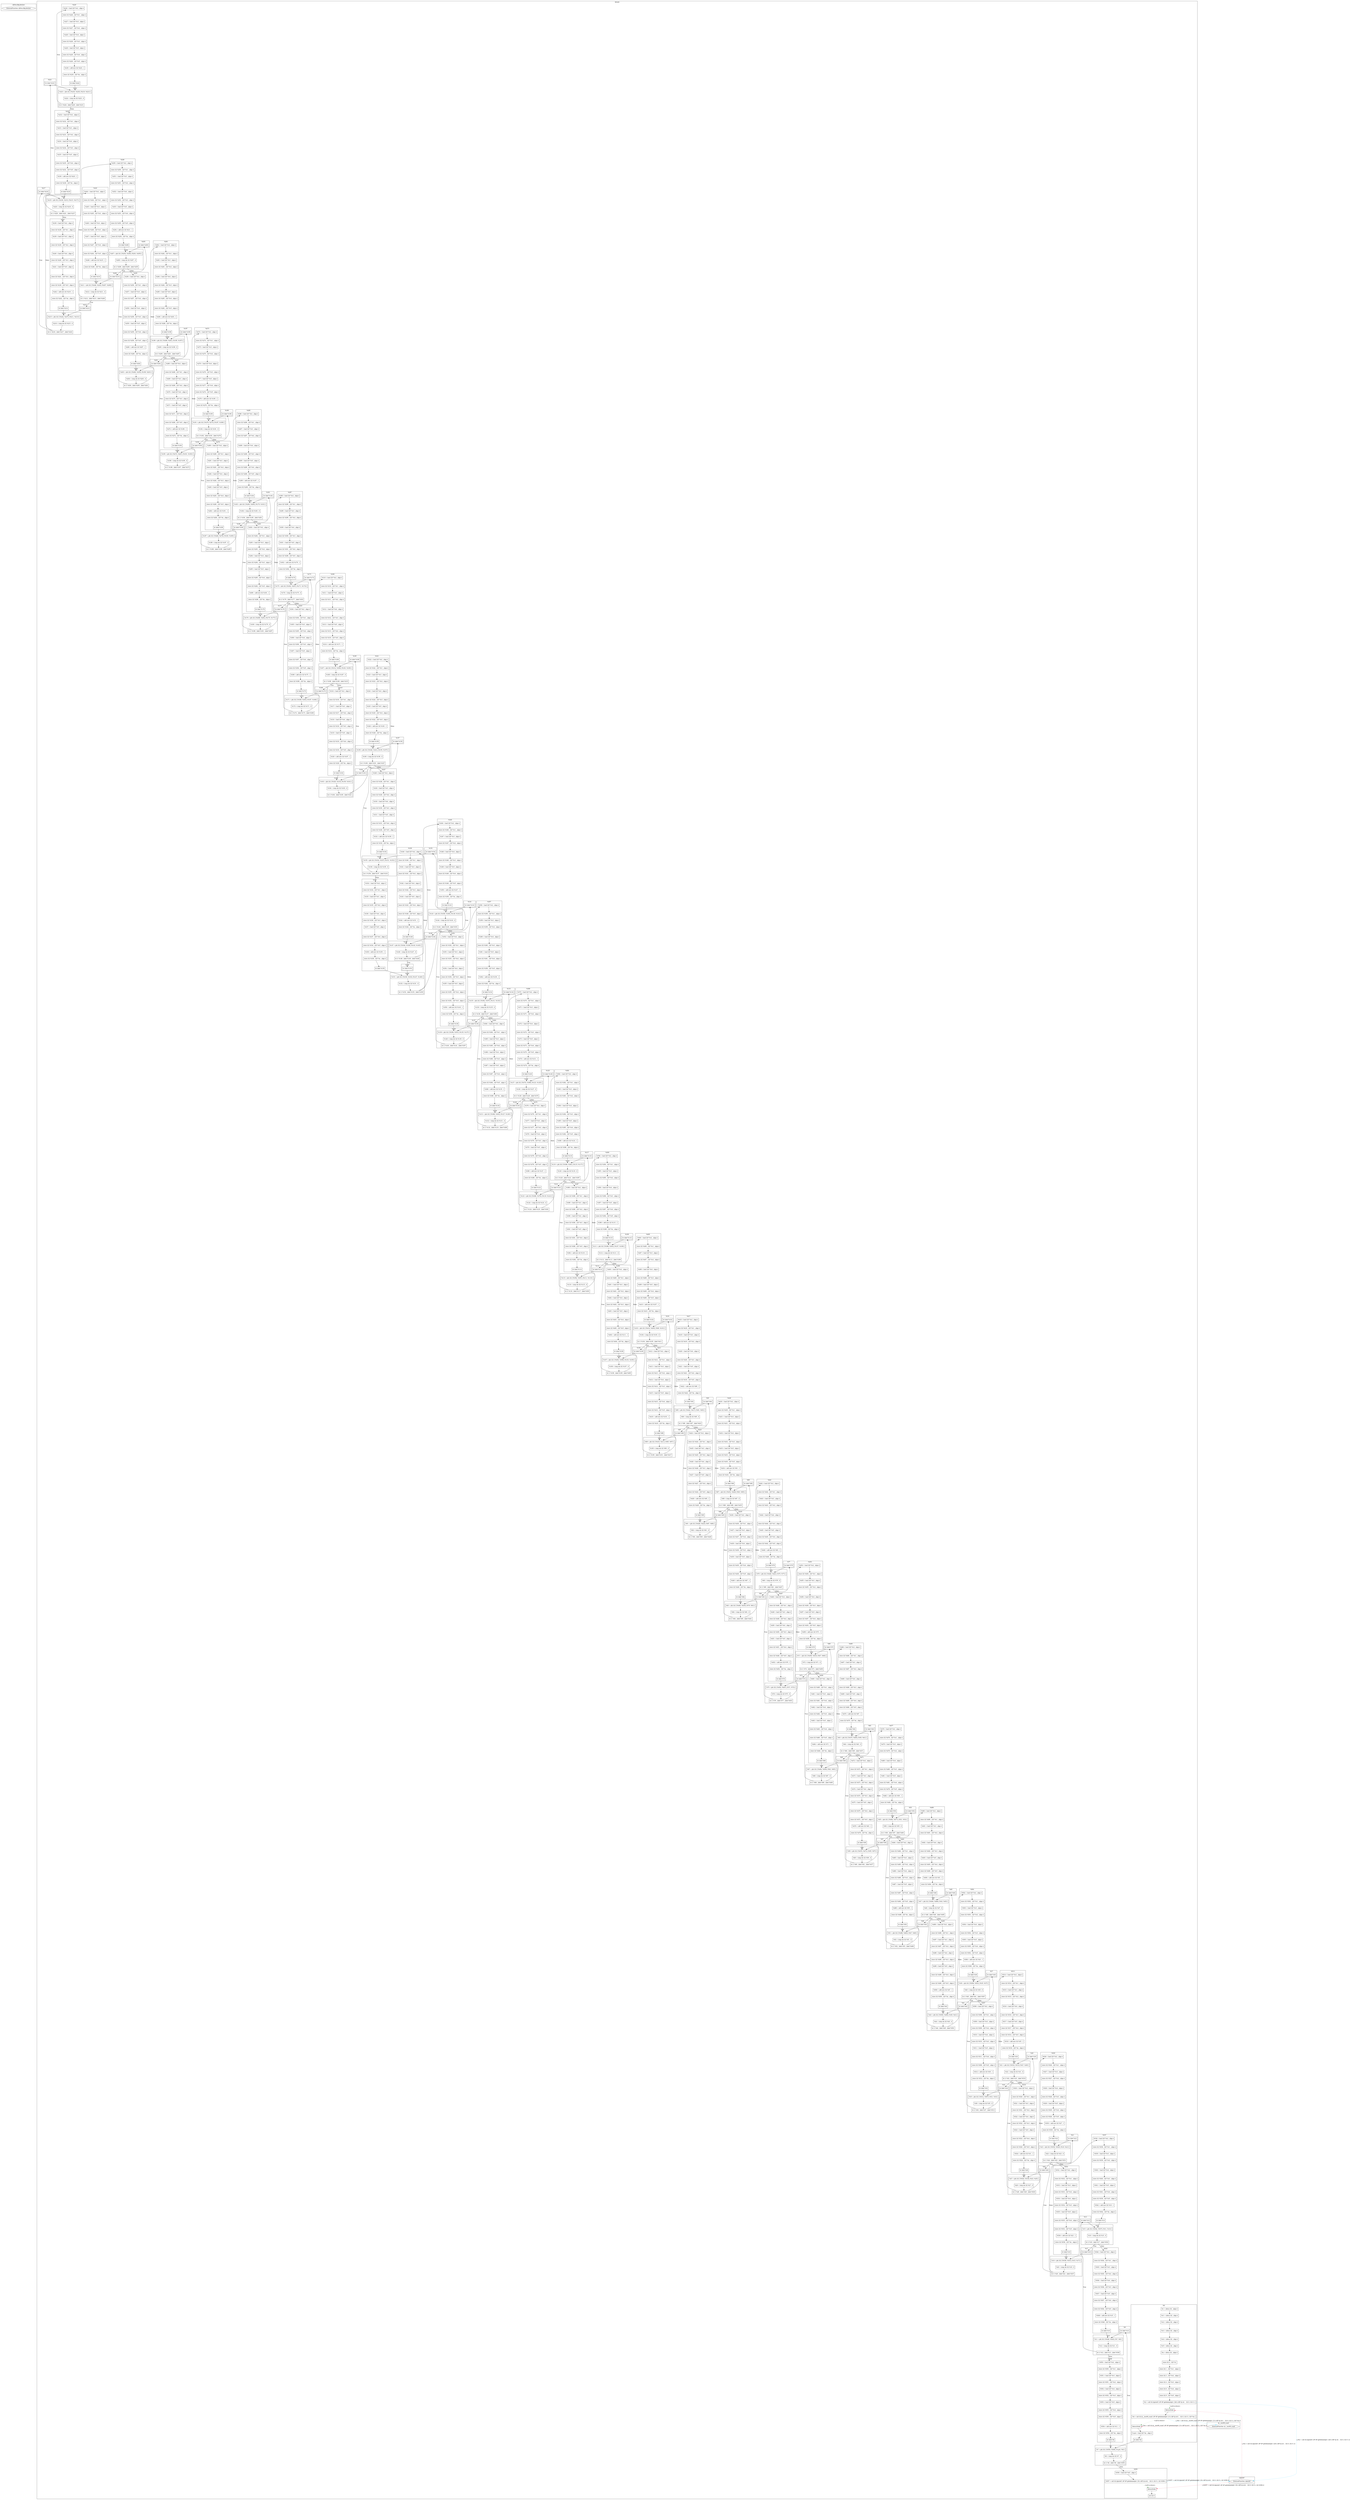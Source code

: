 digraph {
    subgraph cluster_1106 {
        graph [label="@llvm.dbg.declare"];
        1106 [label="ExternalFunction: @llvm.dbg.declare"];
    }
    subgraph cluster_1107 {
        graph [label="@printf"];
        1107 [label="ExternalFunction: @printf"];
    }
    subgraph cluster_1108 {
        graph [label="@__isoc99_scanf"];
        1108 [label="ExternalFunction: @__isoc99_scanf"];
    }
    subgraph cluster_28 {
        graph [label="@main"];
        subgraph cluster_29 {
            graph [label="%0"];
            -52 [label=ReturnNode
                ,shape=box];
            -49 [label=ReturnNode
                ,shape=box];
            31 [label="%1 = alloca i32 , align 4"
               ,shape=box];
            32 [label="%v1 = alloca i32 , align 4"
               ,shape=box];
            33 [label="%v2 = alloca i32 , align 4"
               ,shape=box];
            34 [label="%v3 = alloca i32 , align 4"
               ,shape=box];
            35 [label="%v4 = alloca i32 , align 4"
               ,shape=box];
            36 [label="%v5 = alloca i32 , align 4"
               ,shape=box];
            37 [label="%n = alloca i32 , align 4"
               ,shape=box];
            39 [label="store i32 0 , i32* %1"
               ,shape=box];
            40 [label="store i32 1 , i32* %v1 , align 4"
               ,shape=box];
            42 [label="store i32 3 , i32* %v2 , align 4"
               ,shape=box];
            44 [label="store i32 4 , i32* %v3 , align 4"
               ,shape=box];
            46 [label="store i32 6 , i32* %v4 , align 4"
               ,shape=box];
            48 [label="store i32 9 , i32* %v5 , align 4"
               ,shape=box];
            49 [label="%2 = call i32 @printf ( i8* i8* getelementptr ( [26 x i8]* @.str ,  i32 0, i32 0 ) )"
               ,shape=box];
            52 [label="%4 = call i32 @__isoc99_scanf ( i8* i8* getelementptr ( [3 x i8]* @.str1 ,  i32 0, i32 0 ), i32* %n )"
               ,shape=box];
            55 [label="%.pre = load i32* %n , align 4"
               ,shape=box];
            56 [label="br label %6"
               ,shape=box];
        }
        subgraph cluster_57 {
            graph [label="%6"];
            58 [label="%7 = phi i32 [ [%554, %549], [%.pre, %0] ]"
               ,shape=box];
            59 [label="%8 = icmp sle i32 %7 , 6"
               ,shape=box];
            60 [label="br i1 %8 , label %9 , label %555"
               ,shape=box];
        }
        subgraph cluster_61 {
            graph [label="%9"];
            62 [label="br label %10"
               ,shape=box];
        }
        subgraph cluster_63 {
            graph [label="%10"];
            64 [label="%11 = phi i32 [ [%548, %543], [%7, %9] ]"
               ,shape=box];
            65 [label="%12 = icmp sle i32 %11 , 6"
               ,shape=box];
            66 [label="br i1 %12 , label %13 , label %549"
               ,shape=box];
        }
        subgraph cluster_67 {
            graph [label="%13"];
            68 [label="br label %14"
               ,shape=box];
        }
        subgraph cluster_69 {
            graph [label="%14"];
            70 [label="%15 = phi i32 [ [%542, %537], [%11, %13] ]"
               ,shape=box];
            71 [label="%16 = icmp sle i32 %15 , 6"
               ,shape=box];
            72 [label="br i1 %16 , label %17 , label %543"
               ,shape=box];
        }
        subgraph cluster_73 {
            graph [label="%17"];
            74 [label="br label %18"
               ,shape=box];
        }
        subgraph cluster_75 {
            graph [label="%18"];
            76 [label="%19 = phi i32 [ [%536, %531], [%15, %17] ]"
               ,shape=box];
            77 [label="%20 = icmp sle i32 %19 , 6"
               ,shape=box];
            78 [label="br i1 %20 , label %21 , label %537"
               ,shape=box];
        }
        subgraph cluster_79 {
            graph [label="%21"];
            80 [label="br label %22"
               ,shape=box];
        }
        subgraph cluster_81 {
            graph [label="%22"];
            82 [label="%23 = phi i32 [ [%530, %525], [%19, %21] ]"
               ,shape=box];
            83 [label="%24 = icmp sle i32 %23 , 6"
               ,shape=box];
            84 [label="br i1 %24 , label %25 , label %531"
               ,shape=box];
        }
        subgraph cluster_85 {
            graph [label="%25"];
            86 [label="br label %26"
               ,shape=box];
        }
        subgraph cluster_87 {
            graph [label="%26"];
            88 [label="%27 = phi i32 [ [%524, %519], [%23, %25] ]"
               ,shape=box];
            89 [label="%28 = icmp sle i32 %27 , 6"
               ,shape=box];
            90 [label="br i1 %28 , label %29 , label %525"
               ,shape=box];
        }
        subgraph cluster_91 {
            graph [label="%29"];
            92 [label="br label %30"
               ,shape=box];
        }
        subgraph cluster_93 {
            graph [label="%30"];
            94 [label="%31 = phi i32 [ [%518, %513], [%27, %29] ]"
               ,shape=box];
            95 [label="%32 = icmp sle i32 %31 , 6"
               ,shape=box];
            96 [label="br i1 %32 , label %33 , label %519"
               ,shape=box];
        }
        subgraph cluster_97 {
            graph [label="%33"];
            98 [label="br label %34"
               ,shape=box];
        }
        subgraph cluster_99 {
            graph [label="%34"];
            100 [label="%35 = phi i32 [ [%512, %507], [%31, %33] ]"
                ,shape=box];
            101 [label="%36 = icmp sle i32 %35 , 6"
                ,shape=box];
            102 [label="br i1 %36 , label %37 , label %513"
                ,shape=box];
        }
        subgraph cluster_103 {
            graph [label="%37"];
            104 [label="br label %38"
                ,shape=box];
        }
        subgraph cluster_105 {
            graph [label="%38"];
            106 [label="%39 = phi i32 [ [%506, %501], [%35, %37] ]"
                ,shape=box];
            107 [label="%40 = icmp sle i32 %39 , 6"
                ,shape=box];
            108 [label="br i1 %40 , label %41 , label %507"
                ,shape=box];
        }
        subgraph cluster_109 {
            graph [label="%41"];
            110 [label="br label %42"
                ,shape=box];
        }
        subgraph cluster_111 {
            graph [label="%42"];
            112 [label="%43 = phi i32 [ [%500, %495], [%39, %41] ]"
                ,shape=box];
            113 [label="%44 = icmp sle i32 %43 , 6"
                ,shape=box];
            114 [label="br i1 %44 , label %45 , label %501"
                ,shape=box];
        }
        subgraph cluster_115 {
            graph [label="%45"];
            116 [label="br label %46"
                ,shape=box];
        }
        subgraph cluster_117 {
            graph [label="%46"];
            118 [label="%47 = phi i32 [ [%494, %489], [%43, %45] ]"
                ,shape=box];
            119 [label="%48 = icmp sle i32 %47 , 6"
                ,shape=box];
            120 [label="br i1 %48 , label %49 , label %495"
                ,shape=box];
        }
        subgraph cluster_121 {
            graph [label="%49"];
            122 [label="br label %50"
                ,shape=box];
        }
        subgraph cluster_123 {
            graph [label="%50"];
            124 [label="%51 = phi i32 [ [%488, %483], [%47, %49] ]"
                ,shape=box];
            125 [label="%52 = icmp sle i32 %51 , 6"
                ,shape=box];
            126 [label="br i1 %52 , label %53 , label %489"
                ,shape=box];
        }
        subgraph cluster_127 {
            graph [label="%53"];
            128 [label="br label %54"
                ,shape=box];
        }
        subgraph cluster_129 {
            graph [label="%54"];
            130 [label="%55 = phi i32 [ [%482, %477], [%51, %53] ]"
                ,shape=box];
            131 [label="%56 = icmp sle i32 %55 , 6"
                ,shape=box];
            132 [label="br i1 %56 , label %57 , label %483"
                ,shape=box];
        }
        subgraph cluster_133 {
            graph [label="%57"];
            134 [label="br label %58"
                ,shape=box];
        }
        subgraph cluster_135 {
            graph [label="%58"];
            136 [label="%59 = phi i32 [ [%476, %471], [%55, %57] ]"
                ,shape=box];
            137 [label="%60 = icmp sle i32 %59 , 6"
                ,shape=box];
            138 [label="br i1 %60 , label %61 , label %477"
                ,shape=box];
        }
        subgraph cluster_139 {
            graph [label="%61"];
            140 [label="br label %62"
                ,shape=box];
        }
        subgraph cluster_141 {
            graph [label="%62"];
            142 [label="%63 = phi i32 [ [%470, %465], [%59, %61] ]"
                ,shape=box];
            143 [label="%64 = icmp sle i32 %63 , 6"
                ,shape=box];
            144 [label="br i1 %64 , label %65 , label %471"
                ,shape=box];
        }
        subgraph cluster_145 {
            graph [label="%65"];
            146 [label="br label %66"
                ,shape=box];
        }
        subgraph cluster_147 {
            graph [label="%66"];
            148 [label="%67 = phi i32 [ [%464, %459], [%63, %65] ]"
                ,shape=box];
            149 [label="%68 = icmp sle i32 %67 , 6"
                ,shape=box];
            150 [label="br i1 %68 , label %69 , label %465"
                ,shape=box];
        }
        subgraph cluster_151 {
            graph [label="%69"];
            152 [label="br label %70"
                ,shape=box];
        }
        subgraph cluster_153 {
            graph [label="%70"];
            154 [label="%71 = phi i32 [ [%458, %453], [%67, %69] ]"
                ,shape=box];
            155 [label="%72 = icmp sle i32 %71 , 6"
                ,shape=box];
            156 [label="br i1 %72 , label %73 , label %459"
                ,shape=box];
        }
        subgraph cluster_157 {
            graph [label="%73"];
            158 [label="br label %74"
                ,shape=box];
        }
        subgraph cluster_159 {
            graph [label="%74"];
            160 [label="%75 = phi i32 [ [%452, %447], [%71, %73] ]"
                ,shape=box];
            161 [label="%76 = icmp sle i32 %75 , 6"
                ,shape=box];
            162 [label="br i1 %76 , label %77 , label %453"
                ,shape=box];
        }
        subgraph cluster_163 {
            graph [label="%77"];
            164 [label="br label %78"
                ,shape=box];
        }
        subgraph cluster_165 {
            graph [label="%78"];
            166 [label="%79 = phi i32 [ [%446, %441], [%75, %77] ]"
                ,shape=box];
            167 [label="%80 = icmp sle i32 %79 , 6"
                ,shape=box];
            168 [label="br i1 %80 , label %81 , label %447"
                ,shape=box];
        }
        subgraph cluster_169 {
            graph [label="%81"];
            170 [label="br label %82"
                ,shape=box];
        }
        subgraph cluster_171 {
            graph [label="%82"];
            172 [label="%83 = phi i32 [ [%440, %435], [%79, %81] ]"
                ,shape=box];
            173 [label="%84 = icmp sle i32 %83 , 6"
                ,shape=box];
            174 [label="br i1 %84 , label %85 , label %441"
                ,shape=box];
        }
        subgraph cluster_175 {
            graph [label="%85"];
            176 [label="br label %86"
                ,shape=box];
        }
        subgraph cluster_177 {
            graph [label="%86"];
            178 [label="%87 = phi i32 [ [%434, %429], [%83, %85] ]"
                ,shape=box];
            179 [label="%88 = icmp sle i32 %87 , 6"
                ,shape=box];
            180 [label="br i1 %88 , label %89 , label %435"
                ,shape=box];
        }
        subgraph cluster_181 {
            graph [label="%89"];
            182 [label="br label %90"
                ,shape=box];
        }
        subgraph cluster_183 {
            graph [label="%90"];
            184 [label="%91 = phi i32 [ [%428, %423], [%87, %89] ]"
                ,shape=box];
            185 [label="%92 = icmp sle i32 %91 , 6"
                ,shape=box];
            186 [label="br i1 %92 , label %93 , label %429"
                ,shape=box];
        }
        subgraph cluster_187 {
            graph [label="%93"];
            188 [label="br label %94"
                ,shape=box];
        }
        subgraph cluster_189 {
            graph [label="%94"];
            190 [label="%95 = phi i32 [ [%422, %417], [%91, %93] ]"
                ,shape=box];
            191 [label="%96 = icmp sle i32 %95 , 6"
                ,shape=box];
            192 [label="br i1 %96 , label %97 , label %423"
                ,shape=box];
        }
        subgraph cluster_193 {
            graph [label="%97"];
            194 [label="br label %98"
                ,shape=box];
        }
        subgraph cluster_195 {
            graph [label="%98"];
            196 [label="%99 = phi i32 [ [%416, %411], [%95, %97] ]"
                ,shape=box];
            197 [label="%100 = icmp sle i32 %99 , 6"
                ,shape=box];
            198 [label="br i1 %100 , label %101 , label %417"
                ,shape=box];
        }
        subgraph cluster_199 {
            graph [label="%101"];
            200 [label="br label %102"
                ,shape=box];
        }
        subgraph cluster_201 {
            graph [label="%102"];
            202 [label="%103 = phi i32 [ [%410, %405], [%99, %101] ]"
                ,shape=box];
            203 [label="%104 = icmp sle i32 %103 , 6"
                ,shape=box];
            204 [label="br i1 %104 , label %105 , label %411"
                ,shape=box];
        }
        subgraph cluster_205 {
            graph [label="%105"];
            206 [label="br label %106"
                ,shape=box];
        }
        subgraph cluster_207 {
            graph [label="%106"];
            208 [label="%107 = phi i32 [ [%404, %399], [%103, %105] ]"
                ,shape=box];
            209 [label="%108 = icmp sle i32 %107 , 6"
                ,shape=box];
            210 [label="br i1 %108 , label %109 , label %405"
                ,shape=box];
        }
        subgraph cluster_211 {
            graph [label="%109"];
            212 [label="br label %110"
                ,shape=box];
        }
        subgraph cluster_213 {
            graph [label="%110"];
            214 [label="%111 = phi i32 [ [%398, %393], [%107, %109] ]"
                ,shape=box];
            215 [label="%112 = icmp sle i32 %111 , 6"
                ,shape=box];
            216 [label="br i1 %112 , label %113 , label %399"
                ,shape=box];
        }
        subgraph cluster_217 {
            graph [label="%113"];
            218 [label="br label %114"
                ,shape=box];
        }
        subgraph cluster_219 {
            graph [label="%114"];
            220 [label="%115 = phi i32 [ [%392, %387], [%111, %113] ]"
                ,shape=box];
            221 [label="%116 = icmp sle i32 %115 , 6"
                ,shape=box];
            222 [label="br i1 %116 , label %117 , label %393"
                ,shape=box];
        }
        subgraph cluster_223 {
            graph [label="%117"];
            224 [label="br label %118"
                ,shape=box];
        }
        subgraph cluster_225 {
            graph [label="%118"];
            226 [label="%119 = phi i32 [ [%386, %381], [%115, %117] ]"
                ,shape=box];
            227 [label="%120 = icmp sle i32 %119 , 6"
                ,shape=box];
            228 [label="br i1 %120 , label %121 , label %387"
                ,shape=box];
        }
        subgraph cluster_229 {
            graph [label="%121"];
            230 [label="br label %122"
                ,shape=box];
        }
        subgraph cluster_231 {
            graph [label="%122"];
            232 [label="%123 = phi i32 [ [%380, %375], [%119, %121] ]"
                ,shape=box];
            233 [label="%124 = icmp sle i32 %123 , 6"
                ,shape=box];
            234 [label="br i1 %124 , label %125 , label %381"
                ,shape=box];
        }
        subgraph cluster_235 {
            graph [label="%125"];
            236 [label="br label %126"
                ,shape=box];
        }
        subgraph cluster_237 {
            graph [label="%126"];
            238 [label="%127 = phi i32 [ [%374, %369], [%123, %125] ]"
                ,shape=box];
            239 [label="%128 = icmp sle i32 %127 , 6"
                ,shape=box];
            240 [label="br i1 %128 , label %129 , label %375"
                ,shape=box];
        }
        subgraph cluster_241 {
            graph [label="%129"];
            242 [label="br label %130"
                ,shape=box];
        }
        subgraph cluster_243 {
            graph [label="%130"];
            244 [label="%131 = phi i32 [ [%368, %363], [%127, %129] ]"
                ,shape=box];
            245 [label="%132 = icmp sle i32 %131 , 6"
                ,shape=box];
            246 [label="br i1 %132 , label %133 , label %369"
                ,shape=box];
        }
        subgraph cluster_247 {
            graph [label="%133"];
            248 [label="br label %134"
                ,shape=box];
        }
        subgraph cluster_249 {
            graph [label="%134"];
            250 [label="%135 = phi i32 [ [%362, %357], [%131, %133] ]"
                ,shape=box];
            251 [label="%136 = icmp sle i32 %135 , 6"
                ,shape=box];
            252 [label="br i1 %136 , label %137 , label %363"
                ,shape=box];
        }
        subgraph cluster_253 {
            graph [label="%137"];
            254 [label="br label %138"
                ,shape=box];
        }
        subgraph cluster_255 {
            graph [label="%138"];
            256 [label="%139 = phi i32 [ [%356, %351], [%135, %137] ]"
                ,shape=box];
            257 [label="%140 = icmp sle i32 %139 , 6"
                ,shape=box];
            258 [label="br i1 %140 , label %141 , label %357"
                ,shape=box];
        }
        subgraph cluster_259 {
            graph [label="%141"];
            260 [label="br label %142"
                ,shape=box];
        }
        subgraph cluster_261 {
            graph [label="%142"];
            262 [label="%143 = phi i32 [ [%350, %345], [%139, %141] ]"
                ,shape=box];
            263 [label="%144 = icmp sle i32 %143 , 6"
                ,shape=box];
            264 [label="br i1 %144 , label %145 , label %351"
                ,shape=box];
        }
        subgraph cluster_265 {
            graph [label="%145"];
            266 [label="br label %146"
                ,shape=box];
        }
        subgraph cluster_267 {
            graph [label="%146"];
            268 [label="%147 = phi i32 [ [%344, %339], [%143, %145] ]"
                ,shape=box];
            269 [label="%148 = icmp sle i32 %147 , 6"
                ,shape=box];
            270 [label="br i1 %148 , label %149 , label %345"
                ,shape=box];
        }
        subgraph cluster_271 {
            graph [label="%149"];
            272 [label="br label %150"
                ,shape=box];
        }
        subgraph cluster_273 {
            graph [label="%150"];
            274 [label="%151 = phi i32 [ [%338, %333], [%147, %149] ]"
                ,shape=box];
            275 [label="%152 = icmp sle i32 %151 , 6"
                ,shape=box];
            276 [label="br i1 %152 , label %153 , label %339"
                ,shape=box];
        }
        subgraph cluster_277 {
            graph [label="%153"];
            278 [label="br label %154"
                ,shape=box];
        }
        subgraph cluster_279 {
            graph [label="%154"];
            280 [label="%155 = phi i32 [ [%332, %327], [%151, %153] ]"
                ,shape=box];
            281 [label="%156 = icmp sle i32 %155 , 6"
                ,shape=box];
            282 [label="br i1 %156 , label %157 , label %333"
                ,shape=box];
        }
        subgraph cluster_283 {
            graph [label="%157"];
            284 [label="br label %158"
                ,shape=box];
        }
        subgraph cluster_285 {
            graph [label="%158"];
            286 [label="%159 = phi i32 [ [%326, %321], [%155, %157] ]"
                ,shape=box];
            287 [label="%160 = icmp sle i32 %159 , 6"
                ,shape=box];
            288 [label="br i1 %160 , label %161 , label %327"
                ,shape=box];
        }
        subgraph cluster_289 {
            graph [label="%161"];
            290 [label="br label %162"
                ,shape=box];
        }
        subgraph cluster_291 {
            graph [label="%162"];
            292 [label="%163 = phi i32 [ [%320, %315], [%159, %161] ]"
                ,shape=box];
            293 [label="%164 = icmp sle i32 %163 , 6"
                ,shape=box];
            294 [label="br i1 %164 , label %165 , label %321"
                ,shape=box];
        }
        subgraph cluster_295 {
            graph [label="%165"];
            296 [label="br label %166"
                ,shape=box];
        }
        subgraph cluster_297 {
            graph [label="%166"];
            298 [label="%167 = phi i32 [ [%314, %309], [%163, %165] ]"
                ,shape=box];
            299 [label="%168 = icmp sle i32 %167 , 6"
                ,shape=box];
            300 [label="br i1 %168 , label %169 , label %315"
                ,shape=box];
        }
        subgraph cluster_301 {
            graph [label="%169"];
            302 [label="br label %170"
                ,shape=box];
        }
        subgraph cluster_303 {
            graph [label="%170"];
            304 [label="%171 = phi i32 [ [%308, %303], [%167, %169] ]"
                ,shape=box];
            305 [label="%172 = icmp sle i32 %171 , 6"
                ,shape=box];
            306 [label="br i1 %172 , label %173 , label %309"
                ,shape=box];
        }
        subgraph cluster_307 {
            graph [label="%173"];
            308 [label="br label %174"
                ,shape=box];
        }
        subgraph cluster_309 {
            graph [label="%174"];
            310 [label="%175 = phi i32 [ [%302, %297], [%171, %173] ]"
                ,shape=box];
            311 [label="%176 = icmp sle i32 %175 , 6"
                ,shape=box];
            312 [label="br i1 %176 , label %177 , label %303"
                ,shape=box];
        }
        subgraph cluster_313 {
            graph [label="%177"];
            314 [label="br label %178"
                ,shape=box];
        }
        subgraph cluster_315 {
            graph [label="%178"];
            316 [label="%179 = phi i32 [ [%296, %291], [%175, %177] ]"
                ,shape=box];
            317 [label="%180 = icmp sle i32 %179 , 6"
                ,shape=box];
            318 [label="br i1 %180 , label %181 , label %297"
                ,shape=box];
        }
        subgraph cluster_319 {
            graph [label="%181"];
            320 [label="br label %182"
                ,shape=box];
        }
        subgraph cluster_321 {
            graph [label="%182"];
            322 [label="%183 = phi i32 [ [%290, %285], [%179, %181] ]"
                ,shape=box];
            323 [label="%184 = icmp sle i32 %183 , 6"
                ,shape=box];
            324 [label="br i1 %184 , label %185 , label %291"
                ,shape=box];
        }
        subgraph cluster_325 {
            graph [label="%185"];
            326 [label="br label %186"
                ,shape=box];
        }
        subgraph cluster_327 {
            graph [label="%186"];
            328 [label="%187 = phi i32 [ [%284, %279], [%183, %185] ]"
                ,shape=box];
            329 [label="%188 = icmp sle i32 %187 , 6"
                ,shape=box];
            330 [label="br i1 %188 , label %189 , label %285"
                ,shape=box];
        }
        subgraph cluster_331 {
            graph [label="%189"];
            332 [label="br label %190"
                ,shape=box];
        }
        subgraph cluster_333 {
            graph [label="%190"];
            334 [label="%191 = phi i32 [ [%278, %273], [%187, %189] ]"
                ,shape=box];
            335 [label="%192 = icmp sle i32 %191 , 6"
                ,shape=box];
            336 [label="br i1 %192 , label %193 , label %279"
                ,shape=box];
        }
        subgraph cluster_337 {
            graph [label="%193"];
            338 [label="br label %194"
                ,shape=box];
        }
        subgraph cluster_339 {
            graph [label="%194"];
            340 [label="%195 = phi i32 [ [%272, %267], [%191, %193] ]"
                ,shape=box];
            341 [label="%196 = icmp sle i32 %195 , 6"
                ,shape=box];
            342 [label="br i1 %196 , label %197 , label %273"
                ,shape=box];
        }
        subgraph cluster_343 {
            graph [label="%197"];
            344 [label="br label %198"
                ,shape=box];
        }
        subgraph cluster_345 {
            graph [label="%198"];
            346 [label="%199 = phi i32 [ [%266, %261], [%195, %197] ]"
                ,shape=box];
            347 [label="%200 = icmp sle i32 %199 , 6"
                ,shape=box];
            348 [label="br i1 %200 , label %201 , label %267"
                ,shape=box];
        }
        subgraph cluster_349 {
            graph [label="%201"];
            350 [label="br label %202"
                ,shape=box];
        }
        subgraph cluster_351 {
            graph [label="%202"];
            352 [label="%203 = phi i32 [ [%260, %255], [%199, %201] ]"
                ,shape=box];
            353 [label="%204 = icmp sle i32 %203 , 6"
                ,shape=box];
            354 [label="br i1 %204 , label %205 , label %261"
                ,shape=box];
        }
        subgraph cluster_355 {
            graph [label="%205"];
            356 [label="br label %206"
                ,shape=box];
        }
        subgraph cluster_357 {
            graph [label="%206"];
            358 [label="%207 = phi i32 [ [%254, %249], [%203, %205] ]"
                ,shape=box];
            359 [label="%208 = icmp sle i32 %207 , 6"
                ,shape=box];
            360 [label="br i1 %208 , label %209 , label %255"
                ,shape=box];
        }
        subgraph cluster_361 {
            graph [label="%209"];
            362 [label="br label %210"
                ,shape=box];
        }
        subgraph cluster_363 {
            graph [label="%210"];
            364 [label="%211 = phi i32 [ [%248, %243], [%207, %209] ]"
                ,shape=box];
            365 [label="%212 = icmp sle i32 %211 , 6"
                ,shape=box];
            366 [label="br i1 %212 , label %213 , label %249"
                ,shape=box];
        }
        subgraph cluster_367 {
            graph [label="%213"];
            368 [label="br label %214"
                ,shape=box];
        }
        subgraph cluster_369 {
            graph [label="%214"];
            370 [label="%215 = phi i32 [ [%242, %237], [%211, %213] ]"
                ,shape=box];
            371 [label="%216 = icmp sle i32 %215 , 6"
                ,shape=box];
            372 [label="br i1 %216 , label %217 , label %243"
                ,shape=box];
        }
        subgraph cluster_373 {
            graph [label="%217"];
            374 [label="br label %218"
                ,shape=box];
        }
        subgraph cluster_375 {
            graph [label="%218"];
            376 [label="%219 = phi i32 [ [%236, %231], [%215, %217] ]"
                ,shape=box];
            377 [label="%220 = icmp sle i32 %219 , 6"
                ,shape=box];
            378 [label="br i1 %220 , label %221 , label %237"
                ,shape=box];
        }
        subgraph cluster_379 {
            graph [label="%221"];
            380 [label="br label %222"
                ,shape=box];
        }
        subgraph cluster_381 {
            graph [label="%222"];
            382 [label="%223 = phi i32 [ [%230, %225], [%219, %221] ]"
                ,shape=box];
            383 [label="%224 = icmp sle i32 %223 , 6"
                ,shape=box];
            384 [label="br i1 %224 , label %225 , label %231"
                ,shape=box];
        }
        subgraph cluster_385 {
            graph [label="%225"];
            386 [label="%226 = load i32* %v2 , align 4"
                ,shape=box];
            387 [label="store i32 %226 , i32* %v1 , align 4"
                ,shape=box];
            388 [label="%227 = load i32* %v3 , align 4"
                ,shape=box];
            389 [label="store i32 %227 , i32* %v2 , align 4"
                ,shape=box];
            390 [label="%228 = load i32* %v4 , align 4"
                ,shape=box];
            391 [label="store i32 %228 , i32* %v3 , align 4"
                ,shape=box];
            392 [label="%229 = load i32* %v5 , align 4"
                ,shape=box];
            393 [label="store i32 %229 , i32* %v4 , align 4"
                ,shape=box];
            394 [label="store i32 %226 , i32* %v5 , align 4"
                ,shape=box];
            395 [label="%230 = add nsw i32 %223 , 1"
                ,shape=box];
            396 [label="store i32 %230 , i32* %n , align 4"
                ,shape=box];
            397 [label="br label %222"
                ,shape=box];
        }
        subgraph cluster_398 {
            graph [label="%231"];
            399 [label="%232 = load i32* %v2 , align 4"
                ,shape=box];
            400 [label="store i32 %232 , i32* %v1 , align 4"
                ,shape=box];
            401 [label="%233 = load i32* %v3 , align 4"
                ,shape=box];
            402 [label="store i32 %233 , i32* %v2 , align 4"
                ,shape=box];
            403 [label="%234 = load i32* %v4 , align 4"
                ,shape=box];
            404 [label="store i32 %234 , i32* %v3 , align 4"
                ,shape=box];
            405 [label="%235 = load i32* %v5 , align 4"
                ,shape=box];
            406 [label="store i32 %235 , i32* %v4 , align 4"
                ,shape=box];
            407 [label="store i32 %232 , i32* %v5 , align 4"
                ,shape=box];
            408 [label="%236 = add nsw i32 %223 , 1"
                ,shape=box];
            409 [label="store i32 %236 , i32* %n , align 4"
                ,shape=box];
            410 [label="br label %218"
                ,shape=box];
        }
        subgraph cluster_411 {
            graph [label="%237"];
            412 [label="%238 = load i32* %v2 , align 4"
                ,shape=box];
            413 [label="store i32 %238 , i32* %v1 , align 4"
                ,shape=box];
            414 [label="%239 = load i32* %v3 , align 4"
                ,shape=box];
            415 [label="store i32 %239 , i32* %v2 , align 4"
                ,shape=box];
            416 [label="%240 = load i32* %v4 , align 4"
                ,shape=box];
            417 [label="store i32 %240 , i32* %v3 , align 4"
                ,shape=box];
            418 [label="%241 = load i32* %v5 , align 4"
                ,shape=box];
            419 [label="store i32 %241 , i32* %v4 , align 4"
                ,shape=box];
            420 [label="store i32 %238 , i32* %v5 , align 4"
                ,shape=box];
            421 [label="%242 = add nsw i32 %219 , 1"
                ,shape=box];
            422 [label="store i32 %242 , i32* %n , align 4"
                ,shape=box];
            423 [label="br label %214"
                ,shape=box];
        }
        subgraph cluster_424 {
            graph [label="%243"];
            425 [label="%244 = load i32* %v2 , align 4"
                ,shape=box];
            426 [label="store i32 %244 , i32* %v1 , align 4"
                ,shape=box];
            427 [label="%245 = load i32* %v3 , align 4"
                ,shape=box];
            428 [label="store i32 %245 , i32* %v2 , align 4"
                ,shape=box];
            429 [label="%246 = load i32* %v4 , align 4"
                ,shape=box];
            430 [label="store i32 %246 , i32* %v3 , align 4"
                ,shape=box];
            431 [label="%247 = load i32* %v5 , align 4"
                ,shape=box];
            432 [label="store i32 %247 , i32* %v4 , align 4"
                ,shape=box];
            433 [label="store i32 %244 , i32* %v5 , align 4"
                ,shape=box];
            434 [label="%248 = add nsw i32 %215 , 1"
                ,shape=box];
            435 [label="store i32 %248 , i32* %n , align 4"
                ,shape=box];
            436 [label="br label %210"
                ,shape=box];
        }
        subgraph cluster_437 {
            graph [label="%249"];
            438 [label="%250 = load i32* %v2 , align 4"
                ,shape=box];
            439 [label="store i32 %250 , i32* %v1 , align 4"
                ,shape=box];
            440 [label="%251 = load i32* %v3 , align 4"
                ,shape=box];
            441 [label="store i32 %251 , i32* %v2 , align 4"
                ,shape=box];
            442 [label="%252 = load i32* %v4 , align 4"
                ,shape=box];
            443 [label="store i32 %252 , i32* %v3 , align 4"
                ,shape=box];
            444 [label="%253 = load i32* %v5 , align 4"
                ,shape=box];
            445 [label="store i32 %253 , i32* %v4 , align 4"
                ,shape=box];
            446 [label="store i32 %250 , i32* %v5 , align 4"
                ,shape=box];
            447 [label="%254 = add nsw i32 %211 , 1"
                ,shape=box];
            448 [label="store i32 %254 , i32* %n , align 4"
                ,shape=box];
            449 [label="br label %206"
                ,shape=box];
        }
        subgraph cluster_450 {
            graph [label="%255"];
            451 [label="%256 = load i32* %v2 , align 4"
                ,shape=box];
            452 [label="store i32 %256 , i32* %v1 , align 4"
                ,shape=box];
            453 [label="%257 = load i32* %v3 , align 4"
                ,shape=box];
            454 [label="store i32 %257 , i32* %v2 , align 4"
                ,shape=box];
            455 [label="%258 = load i32* %v4 , align 4"
                ,shape=box];
            456 [label="store i32 %258 , i32* %v3 , align 4"
                ,shape=box];
            457 [label="%259 = load i32* %v5 , align 4"
                ,shape=box];
            458 [label="store i32 %259 , i32* %v4 , align 4"
                ,shape=box];
            459 [label="store i32 %256 , i32* %v5 , align 4"
                ,shape=box];
            460 [label="%260 = add nsw i32 %207 , 1"
                ,shape=box];
            461 [label="store i32 %260 , i32* %n , align 4"
                ,shape=box];
            462 [label="br label %202"
                ,shape=box];
        }
        subgraph cluster_463 {
            graph [label="%261"];
            464 [label="%262 = load i32* %v2 , align 4"
                ,shape=box];
            465 [label="store i32 %262 , i32* %v1 , align 4"
                ,shape=box];
            466 [label="%263 = load i32* %v3 , align 4"
                ,shape=box];
            467 [label="store i32 %263 , i32* %v2 , align 4"
                ,shape=box];
            468 [label="%264 = load i32* %v4 , align 4"
                ,shape=box];
            469 [label="store i32 %264 , i32* %v3 , align 4"
                ,shape=box];
            470 [label="%265 = load i32* %v5 , align 4"
                ,shape=box];
            471 [label="store i32 %265 , i32* %v4 , align 4"
                ,shape=box];
            472 [label="store i32 %262 , i32* %v5 , align 4"
                ,shape=box];
            473 [label="%266 = add nsw i32 %203 , 1"
                ,shape=box];
            474 [label="store i32 %266 , i32* %n , align 4"
                ,shape=box];
            475 [label="br label %198"
                ,shape=box];
        }
        subgraph cluster_476 {
            graph [label="%267"];
            477 [label="%268 = load i32* %v2 , align 4"
                ,shape=box];
            478 [label="store i32 %268 , i32* %v1 , align 4"
                ,shape=box];
            479 [label="%269 = load i32* %v3 , align 4"
                ,shape=box];
            480 [label="store i32 %269 , i32* %v2 , align 4"
                ,shape=box];
            481 [label="%270 = load i32* %v4 , align 4"
                ,shape=box];
            482 [label="store i32 %270 , i32* %v3 , align 4"
                ,shape=box];
            483 [label="%271 = load i32* %v5 , align 4"
                ,shape=box];
            484 [label="store i32 %271 , i32* %v4 , align 4"
                ,shape=box];
            485 [label="store i32 %268 , i32* %v5 , align 4"
                ,shape=box];
            486 [label="%272 = add nsw i32 %199 , 1"
                ,shape=box];
            487 [label="store i32 %272 , i32* %n , align 4"
                ,shape=box];
            488 [label="br label %194"
                ,shape=box];
        }
        subgraph cluster_489 {
            graph [label="%273"];
            490 [label="%274 = load i32* %v2 , align 4"
                ,shape=box];
            491 [label="store i32 %274 , i32* %v1 , align 4"
                ,shape=box];
            492 [label="%275 = load i32* %v3 , align 4"
                ,shape=box];
            493 [label="store i32 %275 , i32* %v2 , align 4"
                ,shape=box];
            494 [label="%276 = load i32* %v4 , align 4"
                ,shape=box];
            495 [label="store i32 %276 , i32* %v3 , align 4"
                ,shape=box];
            496 [label="%277 = load i32* %v5 , align 4"
                ,shape=box];
            497 [label="store i32 %277 , i32* %v4 , align 4"
                ,shape=box];
            498 [label="store i32 %274 , i32* %v5 , align 4"
                ,shape=box];
            499 [label="%278 = add nsw i32 %195 , 1"
                ,shape=box];
            500 [label="store i32 %278 , i32* %n , align 4"
                ,shape=box];
            501 [label="br label %190"
                ,shape=box];
        }
        subgraph cluster_502 {
            graph [label="%279"];
            503 [label="%280 = load i32* %v2 , align 4"
                ,shape=box];
            504 [label="store i32 %280 , i32* %v1 , align 4"
                ,shape=box];
            505 [label="%281 = load i32* %v3 , align 4"
                ,shape=box];
            506 [label="store i32 %281 , i32* %v2 , align 4"
                ,shape=box];
            507 [label="%282 = load i32* %v4 , align 4"
                ,shape=box];
            508 [label="store i32 %282 , i32* %v3 , align 4"
                ,shape=box];
            509 [label="%283 = load i32* %v5 , align 4"
                ,shape=box];
            510 [label="store i32 %283 , i32* %v4 , align 4"
                ,shape=box];
            511 [label="store i32 %280 , i32* %v5 , align 4"
                ,shape=box];
            512 [label="%284 = add nsw i32 %191 , 1"
                ,shape=box];
            513 [label="store i32 %284 , i32* %n , align 4"
                ,shape=box];
            514 [label="br label %186"
                ,shape=box];
        }
        subgraph cluster_515 {
            graph [label="%285"];
            516 [label="%286 = load i32* %v2 , align 4"
                ,shape=box];
            517 [label="store i32 %286 , i32* %v1 , align 4"
                ,shape=box];
            518 [label="%287 = load i32* %v3 , align 4"
                ,shape=box];
            519 [label="store i32 %287 , i32* %v2 , align 4"
                ,shape=box];
            520 [label="%288 = load i32* %v4 , align 4"
                ,shape=box];
            521 [label="store i32 %288 , i32* %v3 , align 4"
                ,shape=box];
            522 [label="%289 = load i32* %v5 , align 4"
                ,shape=box];
            523 [label="store i32 %289 , i32* %v4 , align 4"
                ,shape=box];
            524 [label="store i32 %286 , i32* %v5 , align 4"
                ,shape=box];
            525 [label="%290 = add nsw i32 %187 , 1"
                ,shape=box];
            526 [label="store i32 %290 , i32* %n , align 4"
                ,shape=box];
            527 [label="br label %182"
                ,shape=box];
        }
        subgraph cluster_528 {
            graph [label="%291"];
            529 [label="%292 = load i32* %v2 , align 4"
                ,shape=box];
            530 [label="store i32 %292 , i32* %v1 , align 4"
                ,shape=box];
            531 [label="%293 = load i32* %v3 , align 4"
                ,shape=box];
            532 [label="store i32 %293 , i32* %v2 , align 4"
                ,shape=box];
            533 [label="%294 = load i32* %v4 , align 4"
                ,shape=box];
            534 [label="store i32 %294 , i32* %v3 , align 4"
                ,shape=box];
            535 [label="%295 = load i32* %v5 , align 4"
                ,shape=box];
            536 [label="store i32 %295 , i32* %v4 , align 4"
                ,shape=box];
            537 [label="store i32 %292 , i32* %v5 , align 4"
                ,shape=box];
            538 [label="%296 = add nsw i32 %183 , 1"
                ,shape=box];
            539 [label="store i32 %296 , i32* %n , align 4"
                ,shape=box];
            540 [label="br label %178"
                ,shape=box];
        }
        subgraph cluster_541 {
            graph [label="%297"];
            542 [label="%298 = load i32* %v2 , align 4"
                ,shape=box];
            543 [label="store i32 %298 , i32* %v1 , align 4"
                ,shape=box];
            544 [label="%299 = load i32* %v3 , align 4"
                ,shape=box];
            545 [label="store i32 %299 , i32* %v2 , align 4"
                ,shape=box];
            546 [label="%300 = load i32* %v4 , align 4"
                ,shape=box];
            547 [label="store i32 %300 , i32* %v3 , align 4"
                ,shape=box];
            548 [label="%301 = load i32* %v5 , align 4"
                ,shape=box];
            549 [label="store i32 %301 , i32* %v4 , align 4"
                ,shape=box];
            550 [label="store i32 %298 , i32* %v5 , align 4"
                ,shape=box];
            551 [label="%302 = add nsw i32 %179 , 1"
                ,shape=box];
            552 [label="store i32 %302 , i32* %n , align 4"
                ,shape=box];
            553 [label="br label %174"
                ,shape=box];
        }
        subgraph cluster_554 {
            graph [label="%303"];
            555 [label="%304 = load i32* %v2 , align 4"
                ,shape=box];
            556 [label="store i32 %304 , i32* %v1 , align 4"
                ,shape=box];
            557 [label="%305 = load i32* %v3 , align 4"
                ,shape=box];
            558 [label="store i32 %305 , i32* %v2 , align 4"
                ,shape=box];
            559 [label="%306 = load i32* %v4 , align 4"
                ,shape=box];
            560 [label="store i32 %306 , i32* %v3 , align 4"
                ,shape=box];
            561 [label="%307 = load i32* %v5 , align 4"
                ,shape=box];
            562 [label="store i32 %307 , i32* %v4 , align 4"
                ,shape=box];
            563 [label="store i32 %304 , i32* %v5 , align 4"
                ,shape=box];
            564 [label="%308 = add nsw i32 %175 , 1"
                ,shape=box];
            565 [label="store i32 %308 , i32* %n , align 4"
                ,shape=box];
            566 [label="br label %170"
                ,shape=box];
        }
        subgraph cluster_567 {
            graph [label="%309"];
            568 [label="%310 = load i32* %v2 , align 4"
                ,shape=box];
            569 [label="store i32 %310 , i32* %v1 , align 4"
                ,shape=box];
            570 [label="%311 = load i32* %v3 , align 4"
                ,shape=box];
            571 [label="store i32 %311 , i32* %v2 , align 4"
                ,shape=box];
            572 [label="%312 = load i32* %v4 , align 4"
                ,shape=box];
            573 [label="store i32 %312 , i32* %v3 , align 4"
                ,shape=box];
            574 [label="%313 = load i32* %v5 , align 4"
                ,shape=box];
            575 [label="store i32 %313 , i32* %v4 , align 4"
                ,shape=box];
            576 [label="store i32 %310 , i32* %v5 , align 4"
                ,shape=box];
            577 [label="%314 = add nsw i32 %171 , 1"
                ,shape=box];
            578 [label="store i32 %314 , i32* %n , align 4"
                ,shape=box];
            579 [label="br label %166"
                ,shape=box];
        }
        subgraph cluster_580 {
            graph [label="%315"];
            581 [label="%316 = load i32* %v2 , align 4"
                ,shape=box];
            582 [label="store i32 %316 , i32* %v1 , align 4"
                ,shape=box];
            583 [label="%317 = load i32* %v3 , align 4"
                ,shape=box];
            584 [label="store i32 %317 , i32* %v2 , align 4"
                ,shape=box];
            585 [label="%318 = load i32* %v4 , align 4"
                ,shape=box];
            586 [label="store i32 %318 , i32* %v3 , align 4"
                ,shape=box];
            587 [label="%319 = load i32* %v5 , align 4"
                ,shape=box];
            588 [label="store i32 %319 , i32* %v4 , align 4"
                ,shape=box];
            589 [label="store i32 %316 , i32* %v5 , align 4"
                ,shape=box];
            590 [label="%320 = add nsw i32 %167 , 1"
                ,shape=box];
            591 [label="store i32 %320 , i32* %n , align 4"
                ,shape=box];
            592 [label="br label %162"
                ,shape=box];
        }
        subgraph cluster_593 {
            graph [label="%321"];
            594 [label="%322 = load i32* %v2 , align 4"
                ,shape=box];
            595 [label="store i32 %322 , i32* %v1 , align 4"
                ,shape=box];
            596 [label="%323 = load i32* %v3 , align 4"
                ,shape=box];
            597 [label="store i32 %323 , i32* %v2 , align 4"
                ,shape=box];
            598 [label="%324 = load i32* %v4 , align 4"
                ,shape=box];
            599 [label="store i32 %324 , i32* %v3 , align 4"
                ,shape=box];
            600 [label="%325 = load i32* %v5 , align 4"
                ,shape=box];
            601 [label="store i32 %325 , i32* %v4 , align 4"
                ,shape=box];
            602 [label="store i32 %322 , i32* %v5 , align 4"
                ,shape=box];
            603 [label="%326 = add nsw i32 %163 , 1"
                ,shape=box];
            604 [label="store i32 %326 , i32* %n , align 4"
                ,shape=box];
            605 [label="br label %158"
                ,shape=box];
        }
        subgraph cluster_606 {
            graph [label="%327"];
            607 [label="%328 = load i32* %v2 , align 4"
                ,shape=box];
            608 [label="store i32 %328 , i32* %v1 , align 4"
                ,shape=box];
            609 [label="%329 = load i32* %v3 , align 4"
                ,shape=box];
            610 [label="store i32 %329 , i32* %v2 , align 4"
                ,shape=box];
            611 [label="%330 = load i32* %v4 , align 4"
                ,shape=box];
            612 [label="store i32 %330 , i32* %v3 , align 4"
                ,shape=box];
            613 [label="%331 = load i32* %v5 , align 4"
                ,shape=box];
            614 [label="store i32 %331 , i32* %v4 , align 4"
                ,shape=box];
            615 [label="store i32 %328 , i32* %v5 , align 4"
                ,shape=box];
            616 [label="%332 = add nsw i32 %159 , 1"
                ,shape=box];
            617 [label="store i32 %332 , i32* %n , align 4"
                ,shape=box];
            618 [label="br label %154"
                ,shape=box];
        }
        subgraph cluster_619 {
            graph [label="%333"];
            620 [label="%334 = load i32* %v2 , align 4"
                ,shape=box];
            621 [label="store i32 %334 , i32* %v1 , align 4"
                ,shape=box];
            622 [label="%335 = load i32* %v3 , align 4"
                ,shape=box];
            623 [label="store i32 %335 , i32* %v2 , align 4"
                ,shape=box];
            624 [label="%336 = load i32* %v4 , align 4"
                ,shape=box];
            625 [label="store i32 %336 , i32* %v3 , align 4"
                ,shape=box];
            626 [label="%337 = load i32* %v5 , align 4"
                ,shape=box];
            627 [label="store i32 %337 , i32* %v4 , align 4"
                ,shape=box];
            628 [label="store i32 %334 , i32* %v5 , align 4"
                ,shape=box];
            629 [label="%338 = add nsw i32 %155 , 1"
                ,shape=box];
            630 [label="store i32 %338 , i32* %n , align 4"
                ,shape=box];
            631 [label="br label %150"
                ,shape=box];
        }
        subgraph cluster_632 {
            graph [label="%339"];
            633 [label="%340 = load i32* %v2 , align 4"
                ,shape=box];
            634 [label="store i32 %340 , i32* %v1 , align 4"
                ,shape=box];
            635 [label="%341 = load i32* %v3 , align 4"
                ,shape=box];
            636 [label="store i32 %341 , i32* %v2 , align 4"
                ,shape=box];
            637 [label="%342 = load i32* %v4 , align 4"
                ,shape=box];
            638 [label="store i32 %342 , i32* %v3 , align 4"
                ,shape=box];
            639 [label="%343 = load i32* %v5 , align 4"
                ,shape=box];
            640 [label="store i32 %343 , i32* %v4 , align 4"
                ,shape=box];
            641 [label="store i32 %340 , i32* %v5 , align 4"
                ,shape=box];
            642 [label="%344 = add nsw i32 %151 , 1"
                ,shape=box];
            643 [label="store i32 %344 , i32* %n , align 4"
                ,shape=box];
            644 [label="br label %146"
                ,shape=box];
        }
        subgraph cluster_645 {
            graph [label="%345"];
            646 [label="%346 = load i32* %v2 , align 4"
                ,shape=box];
            647 [label="store i32 %346 , i32* %v1 , align 4"
                ,shape=box];
            648 [label="%347 = load i32* %v3 , align 4"
                ,shape=box];
            649 [label="store i32 %347 , i32* %v2 , align 4"
                ,shape=box];
            650 [label="%348 = load i32* %v4 , align 4"
                ,shape=box];
            651 [label="store i32 %348 , i32* %v3 , align 4"
                ,shape=box];
            652 [label="%349 = load i32* %v5 , align 4"
                ,shape=box];
            653 [label="store i32 %349 , i32* %v4 , align 4"
                ,shape=box];
            654 [label="store i32 %346 , i32* %v5 , align 4"
                ,shape=box];
            655 [label="%350 = add nsw i32 %147 , 1"
                ,shape=box];
            656 [label="store i32 %350 , i32* %n , align 4"
                ,shape=box];
            657 [label="br label %142"
                ,shape=box];
        }
        subgraph cluster_658 {
            graph [label="%351"];
            659 [label="%352 = load i32* %v2 , align 4"
                ,shape=box];
            660 [label="store i32 %352 , i32* %v1 , align 4"
                ,shape=box];
            661 [label="%353 = load i32* %v3 , align 4"
                ,shape=box];
            662 [label="store i32 %353 , i32* %v2 , align 4"
                ,shape=box];
            663 [label="%354 = load i32* %v4 , align 4"
                ,shape=box];
            664 [label="store i32 %354 , i32* %v3 , align 4"
                ,shape=box];
            665 [label="%355 = load i32* %v5 , align 4"
                ,shape=box];
            666 [label="store i32 %355 , i32* %v4 , align 4"
                ,shape=box];
            667 [label="store i32 %352 , i32* %v5 , align 4"
                ,shape=box];
            668 [label="%356 = add nsw i32 %143 , 1"
                ,shape=box];
            669 [label="store i32 %356 , i32* %n , align 4"
                ,shape=box];
            670 [label="br label %138"
                ,shape=box];
        }
        subgraph cluster_671 {
            graph [label="%357"];
            672 [label="%358 = load i32* %v2 , align 4"
                ,shape=box];
            673 [label="store i32 %358 , i32* %v1 , align 4"
                ,shape=box];
            674 [label="%359 = load i32* %v3 , align 4"
                ,shape=box];
            675 [label="store i32 %359 , i32* %v2 , align 4"
                ,shape=box];
            676 [label="%360 = load i32* %v4 , align 4"
                ,shape=box];
            677 [label="store i32 %360 , i32* %v3 , align 4"
                ,shape=box];
            678 [label="%361 = load i32* %v5 , align 4"
                ,shape=box];
            679 [label="store i32 %361 , i32* %v4 , align 4"
                ,shape=box];
            680 [label="store i32 %358 , i32* %v5 , align 4"
                ,shape=box];
            681 [label="%362 = add nsw i32 %139 , 1"
                ,shape=box];
            682 [label="store i32 %362 , i32* %n , align 4"
                ,shape=box];
            683 [label="br label %134"
                ,shape=box];
        }
        subgraph cluster_684 {
            graph [label="%363"];
            685 [label="%364 = load i32* %v2 , align 4"
                ,shape=box];
            686 [label="store i32 %364 , i32* %v1 , align 4"
                ,shape=box];
            687 [label="%365 = load i32* %v3 , align 4"
                ,shape=box];
            688 [label="store i32 %365 , i32* %v2 , align 4"
                ,shape=box];
            689 [label="%366 = load i32* %v4 , align 4"
                ,shape=box];
            690 [label="store i32 %366 , i32* %v3 , align 4"
                ,shape=box];
            691 [label="%367 = load i32* %v5 , align 4"
                ,shape=box];
            692 [label="store i32 %367 , i32* %v4 , align 4"
                ,shape=box];
            693 [label="store i32 %364 , i32* %v5 , align 4"
                ,shape=box];
            694 [label="%368 = add nsw i32 %135 , 1"
                ,shape=box];
            695 [label="store i32 %368 , i32* %n , align 4"
                ,shape=box];
            696 [label="br label %130"
                ,shape=box];
        }
        subgraph cluster_697 {
            graph [label="%369"];
            698 [label="%370 = load i32* %v2 , align 4"
                ,shape=box];
            699 [label="store i32 %370 , i32* %v1 , align 4"
                ,shape=box];
            700 [label="%371 = load i32* %v3 , align 4"
                ,shape=box];
            701 [label="store i32 %371 , i32* %v2 , align 4"
                ,shape=box];
            702 [label="%372 = load i32* %v4 , align 4"
                ,shape=box];
            703 [label="store i32 %372 , i32* %v3 , align 4"
                ,shape=box];
            704 [label="%373 = load i32* %v5 , align 4"
                ,shape=box];
            705 [label="store i32 %373 , i32* %v4 , align 4"
                ,shape=box];
            706 [label="store i32 %370 , i32* %v5 , align 4"
                ,shape=box];
            707 [label="%374 = add nsw i32 %131 , 1"
                ,shape=box];
            708 [label="store i32 %374 , i32* %n , align 4"
                ,shape=box];
            709 [label="br label %126"
                ,shape=box];
        }
        subgraph cluster_710 {
            graph [label="%375"];
            711 [label="%376 = load i32* %v2 , align 4"
                ,shape=box];
            712 [label="store i32 %376 , i32* %v1 , align 4"
                ,shape=box];
            713 [label="%377 = load i32* %v3 , align 4"
                ,shape=box];
            714 [label="store i32 %377 , i32* %v2 , align 4"
                ,shape=box];
            715 [label="%378 = load i32* %v4 , align 4"
                ,shape=box];
            716 [label="store i32 %378 , i32* %v3 , align 4"
                ,shape=box];
            717 [label="%379 = load i32* %v5 , align 4"
                ,shape=box];
            718 [label="store i32 %379 , i32* %v4 , align 4"
                ,shape=box];
            719 [label="store i32 %376 , i32* %v5 , align 4"
                ,shape=box];
            720 [label="%380 = add nsw i32 %127 , 1"
                ,shape=box];
            721 [label="store i32 %380 , i32* %n , align 4"
                ,shape=box];
            722 [label="br label %122"
                ,shape=box];
        }
        subgraph cluster_723 {
            graph [label="%381"];
            724 [label="%382 = load i32* %v2 , align 4"
                ,shape=box];
            725 [label="store i32 %382 , i32* %v1 , align 4"
                ,shape=box];
            726 [label="%383 = load i32* %v3 , align 4"
                ,shape=box];
            727 [label="store i32 %383 , i32* %v2 , align 4"
                ,shape=box];
            728 [label="%384 = load i32* %v4 , align 4"
                ,shape=box];
            729 [label="store i32 %384 , i32* %v3 , align 4"
                ,shape=box];
            730 [label="%385 = load i32* %v5 , align 4"
                ,shape=box];
            731 [label="store i32 %385 , i32* %v4 , align 4"
                ,shape=box];
            732 [label="store i32 %382 , i32* %v5 , align 4"
                ,shape=box];
            733 [label="%386 = add nsw i32 %123 , 1"
                ,shape=box];
            734 [label="store i32 %386 , i32* %n , align 4"
                ,shape=box];
            735 [label="br label %118"
                ,shape=box];
        }
        subgraph cluster_736 {
            graph [label="%387"];
            737 [label="%388 = load i32* %v2 , align 4"
                ,shape=box];
            738 [label="store i32 %388 , i32* %v1 , align 4"
                ,shape=box];
            739 [label="%389 = load i32* %v3 , align 4"
                ,shape=box];
            740 [label="store i32 %389 , i32* %v2 , align 4"
                ,shape=box];
            741 [label="%390 = load i32* %v4 , align 4"
                ,shape=box];
            742 [label="store i32 %390 , i32* %v3 , align 4"
                ,shape=box];
            743 [label="%391 = load i32* %v5 , align 4"
                ,shape=box];
            744 [label="store i32 %391 , i32* %v4 , align 4"
                ,shape=box];
            745 [label="store i32 %388 , i32* %v5 , align 4"
                ,shape=box];
            746 [label="%392 = add nsw i32 %119 , 1"
                ,shape=box];
            747 [label="store i32 %392 , i32* %n , align 4"
                ,shape=box];
            748 [label="br label %114"
                ,shape=box];
        }
        subgraph cluster_749 {
            graph [label="%393"];
            750 [label="%394 = load i32* %v2 , align 4"
                ,shape=box];
            751 [label="store i32 %394 , i32* %v1 , align 4"
                ,shape=box];
            752 [label="%395 = load i32* %v3 , align 4"
                ,shape=box];
            753 [label="store i32 %395 , i32* %v2 , align 4"
                ,shape=box];
            754 [label="%396 = load i32* %v4 , align 4"
                ,shape=box];
            755 [label="store i32 %396 , i32* %v3 , align 4"
                ,shape=box];
            756 [label="%397 = load i32* %v5 , align 4"
                ,shape=box];
            757 [label="store i32 %397 , i32* %v4 , align 4"
                ,shape=box];
            758 [label="store i32 %394 , i32* %v5 , align 4"
                ,shape=box];
            759 [label="%398 = add nsw i32 %115 , 1"
                ,shape=box];
            760 [label="store i32 %398 , i32* %n , align 4"
                ,shape=box];
            761 [label="br label %110"
                ,shape=box];
        }
        subgraph cluster_762 {
            graph [label="%399"];
            763 [label="%400 = load i32* %v2 , align 4"
                ,shape=box];
            764 [label="store i32 %400 , i32* %v1 , align 4"
                ,shape=box];
            765 [label="%401 = load i32* %v3 , align 4"
                ,shape=box];
            766 [label="store i32 %401 , i32* %v2 , align 4"
                ,shape=box];
            767 [label="%402 = load i32* %v4 , align 4"
                ,shape=box];
            768 [label="store i32 %402 , i32* %v3 , align 4"
                ,shape=box];
            769 [label="%403 = load i32* %v5 , align 4"
                ,shape=box];
            770 [label="store i32 %403 , i32* %v4 , align 4"
                ,shape=box];
            771 [label="store i32 %400 , i32* %v5 , align 4"
                ,shape=box];
            772 [label="%404 = add nsw i32 %111 , 1"
                ,shape=box];
            773 [label="store i32 %404 , i32* %n , align 4"
                ,shape=box];
            774 [label="br label %106"
                ,shape=box];
        }
        subgraph cluster_775 {
            graph [label="%405"];
            776 [label="%406 = load i32* %v2 , align 4"
                ,shape=box];
            777 [label="store i32 %406 , i32* %v1 , align 4"
                ,shape=box];
            778 [label="%407 = load i32* %v3 , align 4"
                ,shape=box];
            779 [label="store i32 %407 , i32* %v2 , align 4"
                ,shape=box];
            780 [label="%408 = load i32* %v4 , align 4"
                ,shape=box];
            781 [label="store i32 %408 , i32* %v3 , align 4"
                ,shape=box];
            782 [label="%409 = load i32* %v5 , align 4"
                ,shape=box];
            783 [label="store i32 %409 , i32* %v4 , align 4"
                ,shape=box];
            784 [label="store i32 %406 , i32* %v5 , align 4"
                ,shape=box];
            785 [label="%410 = add nsw i32 %107 , 1"
                ,shape=box];
            786 [label="store i32 %410 , i32* %n , align 4"
                ,shape=box];
            787 [label="br label %102"
                ,shape=box];
        }
        subgraph cluster_788 {
            graph [label="%411"];
            789 [label="%412 = load i32* %v2 , align 4"
                ,shape=box];
            790 [label="store i32 %412 , i32* %v1 , align 4"
                ,shape=box];
            791 [label="%413 = load i32* %v3 , align 4"
                ,shape=box];
            792 [label="store i32 %413 , i32* %v2 , align 4"
                ,shape=box];
            793 [label="%414 = load i32* %v4 , align 4"
                ,shape=box];
            794 [label="store i32 %414 , i32* %v3 , align 4"
                ,shape=box];
            795 [label="%415 = load i32* %v5 , align 4"
                ,shape=box];
            796 [label="store i32 %415 , i32* %v4 , align 4"
                ,shape=box];
            797 [label="store i32 %412 , i32* %v5 , align 4"
                ,shape=box];
            798 [label="%416 = add nsw i32 %103 , 1"
                ,shape=box];
            799 [label="store i32 %416 , i32* %n , align 4"
                ,shape=box];
            800 [label="br label %98"
                ,shape=box];
        }
        subgraph cluster_801 {
            graph [label="%417"];
            802 [label="%418 = load i32* %v2 , align 4"
                ,shape=box];
            803 [label="store i32 %418 , i32* %v1 , align 4"
                ,shape=box];
            804 [label="%419 = load i32* %v3 , align 4"
                ,shape=box];
            805 [label="store i32 %419 , i32* %v2 , align 4"
                ,shape=box];
            806 [label="%420 = load i32* %v4 , align 4"
                ,shape=box];
            807 [label="store i32 %420 , i32* %v3 , align 4"
                ,shape=box];
            808 [label="%421 = load i32* %v5 , align 4"
                ,shape=box];
            809 [label="store i32 %421 , i32* %v4 , align 4"
                ,shape=box];
            810 [label="store i32 %418 , i32* %v5 , align 4"
                ,shape=box];
            811 [label="%422 = add nsw i32 %99 , 1"
                ,shape=box];
            812 [label="store i32 %422 , i32* %n , align 4"
                ,shape=box];
            813 [label="br label %94"
                ,shape=box];
        }
        subgraph cluster_814 {
            graph [label="%423"];
            815 [label="%424 = load i32* %v2 , align 4"
                ,shape=box];
            816 [label="store i32 %424 , i32* %v1 , align 4"
                ,shape=box];
            817 [label="%425 = load i32* %v3 , align 4"
                ,shape=box];
            818 [label="store i32 %425 , i32* %v2 , align 4"
                ,shape=box];
            819 [label="%426 = load i32* %v4 , align 4"
                ,shape=box];
            820 [label="store i32 %426 , i32* %v3 , align 4"
                ,shape=box];
            821 [label="%427 = load i32* %v5 , align 4"
                ,shape=box];
            822 [label="store i32 %427 , i32* %v4 , align 4"
                ,shape=box];
            823 [label="store i32 %424 , i32* %v5 , align 4"
                ,shape=box];
            824 [label="%428 = add nsw i32 %95 , 1"
                ,shape=box];
            825 [label="store i32 %428 , i32* %n , align 4"
                ,shape=box];
            826 [label="br label %90"
                ,shape=box];
        }
        subgraph cluster_827 {
            graph [label="%429"];
            828 [label="%430 = load i32* %v2 , align 4"
                ,shape=box];
            829 [label="store i32 %430 , i32* %v1 , align 4"
                ,shape=box];
            830 [label="%431 = load i32* %v3 , align 4"
                ,shape=box];
            831 [label="store i32 %431 , i32* %v2 , align 4"
                ,shape=box];
            832 [label="%432 = load i32* %v4 , align 4"
                ,shape=box];
            833 [label="store i32 %432 , i32* %v3 , align 4"
                ,shape=box];
            834 [label="%433 = load i32* %v5 , align 4"
                ,shape=box];
            835 [label="store i32 %433 , i32* %v4 , align 4"
                ,shape=box];
            836 [label="store i32 %430 , i32* %v5 , align 4"
                ,shape=box];
            837 [label="%434 = add nsw i32 %91 , 1"
                ,shape=box];
            838 [label="store i32 %434 , i32* %n , align 4"
                ,shape=box];
            839 [label="br label %86"
                ,shape=box];
        }
        subgraph cluster_840 {
            graph [label="%435"];
            841 [label="%436 = load i32* %v2 , align 4"
                ,shape=box];
            842 [label="store i32 %436 , i32* %v1 , align 4"
                ,shape=box];
            843 [label="%437 = load i32* %v3 , align 4"
                ,shape=box];
            844 [label="store i32 %437 , i32* %v2 , align 4"
                ,shape=box];
            845 [label="%438 = load i32* %v4 , align 4"
                ,shape=box];
            846 [label="store i32 %438 , i32* %v3 , align 4"
                ,shape=box];
            847 [label="%439 = load i32* %v5 , align 4"
                ,shape=box];
            848 [label="store i32 %439 , i32* %v4 , align 4"
                ,shape=box];
            849 [label="store i32 %436 , i32* %v5 , align 4"
                ,shape=box];
            850 [label="%440 = add nsw i32 %87 , 1"
                ,shape=box];
            851 [label="store i32 %440 , i32* %n , align 4"
                ,shape=box];
            852 [label="br label %82"
                ,shape=box];
        }
        subgraph cluster_853 {
            graph [label="%441"];
            854 [label="%442 = load i32* %v2 , align 4"
                ,shape=box];
            855 [label="store i32 %442 , i32* %v1 , align 4"
                ,shape=box];
            856 [label="%443 = load i32* %v3 , align 4"
                ,shape=box];
            857 [label="store i32 %443 , i32* %v2 , align 4"
                ,shape=box];
            858 [label="%444 = load i32* %v4 , align 4"
                ,shape=box];
            859 [label="store i32 %444 , i32* %v3 , align 4"
                ,shape=box];
            860 [label="%445 = load i32* %v5 , align 4"
                ,shape=box];
            861 [label="store i32 %445 , i32* %v4 , align 4"
                ,shape=box];
            862 [label="store i32 %442 , i32* %v5 , align 4"
                ,shape=box];
            863 [label="%446 = add nsw i32 %83 , 1"
                ,shape=box];
            864 [label="store i32 %446 , i32* %n , align 4"
                ,shape=box];
            865 [label="br label %78"
                ,shape=box];
        }
        subgraph cluster_866 {
            graph [label="%447"];
            867 [label="%448 = load i32* %v2 , align 4"
                ,shape=box];
            868 [label="store i32 %448 , i32* %v1 , align 4"
                ,shape=box];
            869 [label="%449 = load i32* %v3 , align 4"
                ,shape=box];
            870 [label="store i32 %449 , i32* %v2 , align 4"
                ,shape=box];
            871 [label="%450 = load i32* %v4 , align 4"
                ,shape=box];
            872 [label="store i32 %450 , i32* %v3 , align 4"
                ,shape=box];
            873 [label="%451 = load i32* %v5 , align 4"
                ,shape=box];
            874 [label="store i32 %451 , i32* %v4 , align 4"
                ,shape=box];
            875 [label="store i32 %448 , i32* %v5 , align 4"
                ,shape=box];
            876 [label="%452 = add nsw i32 %79 , 1"
                ,shape=box];
            877 [label="store i32 %452 , i32* %n , align 4"
                ,shape=box];
            878 [label="br label %74"
                ,shape=box];
        }
        subgraph cluster_879 {
            graph [label="%453"];
            880 [label="%454 = load i32* %v2 , align 4"
                ,shape=box];
            881 [label="store i32 %454 , i32* %v1 , align 4"
                ,shape=box];
            882 [label="%455 = load i32* %v3 , align 4"
                ,shape=box];
            883 [label="store i32 %455 , i32* %v2 , align 4"
                ,shape=box];
            884 [label="%456 = load i32* %v4 , align 4"
                ,shape=box];
            885 [label="store i32 %456 , i32* %v3 , align 4"
                ,shape=box];
            886 [label="%457 = load i32* %v5 , align 4"
                ,shape=box];
            887 [label="store i32 %457 , i32* %v4 , align 4"
                ,shape=box];
            888 [label="store i32 %454 , i32* %v5 , align 4"
                ,shape=box];
            889 [label="%458 = add nsw i32 %75 , 1"
                ,shape=box];
            890 [label="store i32 %458 , i32* %n , align 4"
                ,shape=box];
            891 [label="br label %70"
                ,shape=box];
        }
        subgraph cluster_892 {
            graph [label="%459"];
            893 [label="%460 = load i32* %v2 , align 4"
                ,shape=box];
            894 [label="store i32 %460 , i32* %v1 , align 4"
                ,shape=box];
            895 [label="%461 = load i32* %v3 , align 4"
                ,shape=box];
            896 [label="store i32 %461 , i32* %v2 , align 4"
                ,shape=box];
            897 [label="%462 = load i32* %v4 , align 4"
                ,shape=box];
            898 [label="store i32 %462 , i32* %v3 , align 4"
                ,shape=box];
            899 [label="%463 = load i32* %v5 , align 4"
                ,shape=box];
            900 [label="store i32 %463 , i32* %v4 , align 4"
                ,shape=box];
            901 [label="store i32 %460 , i32* %v5 , align 4"
                ,shape=box];
            902 [label="%464 = add nsw i32 %71 , 1"
                ,shape=box];
            903 [label="store i32 %464 , i32* %n , align 4"
                ,shape=box];
            904 [label="br label %66"
                ,shape=box];
        }
        subgraph cluster_905 {
            graph [label="%465"];
            906 [label="%466 = load i32* %v2 , align 4"
                ,shape=box];
            907 [label="store i32 %466 , i32* %v1 , align 4"
                ,shape=box];
            908 [label="%467 = load i32* %v3 , align 4"
                ,shape=box];
            909 [label="store i32 %467 , i32* %v2 , align 4"
                ,shape=box];
            910 [label="%468 = load i32* %v4 , align 4"
                ,shape=box];
            911 [label="store i32 %468 , i32* %v3 , align 4"
                ,shape=box];
            912 [label="%469 = load i32* %v5 , align 4"
                ,shape=box];
            913 [label="store i32 %469 , i32* %v4 , align 4"
                ,shape=box];
            914 [label="store i32 %466 , i32* %v5 , align 4"
                ,shape=box];
            915 [label="%470 = add nsw i32 %67 , 1"
                ,shape=box];
            916 [label="store i32 %470 , i32* %n , align 4"
                ,shape=box];
            917 [label="br label %62"
                ,shape=box];
        }
        subgraph cluster_918 {
            graph [label="%471"];
            919 [label="%472 = load i32* %v2 , align 4"
                ,shape=box];
            920 [label="store i32 %472 , i32* %v1 , align 4"
                ,shape=box];
            921 [label="%473 = load i32* %v3 , align 4"
                ,shape=box];
            922 [label="store i32 %473 , i32* %v2 , align 4"
                ,shape=box];
            923 [label="%474 = load i32* %v4 , align 4"
                ,shape=box];
            924 [label="store i32 %474 , i32* %v3 , align 4"
                ,shape=box];
            925 [label="%475 = load i32* %v5 , align 4"
                ,shape=box];
            926 [label="store i32 %475 , i32* %v4 , align 4"
                ,shape=box];
            927 [label="store i32 %472 , i32* %v5 , align 4"
                ,shape=box];
            928 [label="%476 = add nsw i32 %63 , 1"
                ,shape=box];
            929 [label="store i32 %476 , i32* %n , align 4"
                ,shape=box];
            930 [label="br label %58"
                ,shape=box];
        }
        subgraph cluster_931 {
            graph [label="%477"];
            932 [label="%478 = load i32* %v2 , align 4"
                ,shape=box];
            933 [label="store i32 %478 , i32* %v1 , align 4"
                ,shape=box];
            934 [label="%479 = load i32* %v3 , align 4"
                ,shape=box];
            935 [label="store i32 %479 , i32* %v2 , align 4"
                ,shape=box];
            936 [label="%480 = load i32* %v4 , align 4"
                ,shape=box];
            937 [label="store i32 %480 , i32* %v3 , align 4"
                ,shape=box];
            938 [label="%481 = load i32* %v5 , align 4"
                ,shape=box];
            939 [label="store i32 %481 , i32* %v4 , align 4"
                ,shape=box];
            940 [label="store i32 %478 , i32* %v5 , align 4"
                ,shape=box];
            941 [label="%482 = add nsw i32 %59 , 1"
                ,shape=box];
            942 [label="store i32 %482 , i32* %n , align 4"
                ,shape=box];
            943 [label="br label %54"
                ,shape=box];
        }
        subgraph cluster_944 {
            graph [label="%483"];
            945 [label="%484 = load i32* %v2 , align 4"
                ,shape=box];
            946 [label="store i32 %484 , i32* %v1 , align 4"
                ,shape=box];
            947 [label="%485 = load i32* %v3 , align 4"
                ,shape=box];
            948 [label="store i32 %485 , i32* %v2 , align 4"
                ,shape=box];
            949 [label="%486 = load i32* %v4 , align 4"
                ,shape=box];
            950 [label="store i32 %486 , i32* %v3 , align 4"
                ,shape=box];
            951 [label="%487 = load i32* %v5 , align 4"
                ,shape=box];
            952 [label="store i32 %487 , i32* %v4 , align 4"
                ,shape=box];
            953 [label="store i32 %484 , i32* %v5 , align 4"
                ,shape=box];
            954 [label="%488 = add nsw i32 %55 , 1"
                ,shape=box];
            955 [label="store i32 %488 , i32* %n , align 4"
                ,shape=box];
            956 [label="br label %50"
                ,shape=box];
        }
        subgraph cluster_957 {
            graph [label="%489"];
            958 [label="%490 = load i32* %v2 , align 4"
                ,shape=box];
            959 [label="store i32 %490 , i32* %v1 , align 4"
                ,shape=box];
            960 [label="%491 = load i32* %v3 , align 4"
                ,shape=box];
            961 [label="store i32 %491 , i32* %v2 , align 4"
                ,shape=box];
            962 [label="%492 = load i32* %v4 , align 4"
                ,shape=box];
            963 [label="store i32 %492 , i32* %v3 , align 4"
                ,shape=box];
            964 [label="%493 = load i32* %v5 , align 4"
                ,shape=box];
            965 [label="store i32 %493 , i32* %v4 , align 4"
                ,shape=box];
            966 [label="store i32 %490 , i32* %v5 , align 4"
                ,shape=box];
            967 [label="%494 = add nsw i32 %51 , 1"
                ,shape=box];
            968 [label="store i32 %494 , i32* %n , align 4"
                ,shape=box];
            969 [label="br label %46"
                ,shape=box];
        }
        subgraph cluster_970 {
            graph [label="%495"];
            971 [label="%496 = load i32* %v2 , align 4"
                ,shape=box];
            972 [label="store i32 %496 , i32* %v1 , align 4"
                ,shape=box];
            973 [label="%497 = load i32* %v3 , align 4"
                ,shape=box];
            974 [label="store i32 %497 , i32* %v2 , align 4"
                ,shape=box];
            975 [label="%498 = load i32* %v4 , align 4"
                ,shape=box];
            976 [label="store i32 %498 , i32* %v3 , align 4"
                ,shape=box];
            977 [label="%499 = load i32* %v5 , align 4"
                ,shape=box];
            978 [label="store i32 %499 , i32* %v4 , align 4"
                ,shape=box];
            979 [label="store i32 %496 , i32* %v5 , align 4"
                ,shape=box];
            980 [label="%500 = add nsw i32 %47 , 1"
                ,shape=box];
            981 [label="store i32 %500 , i32* %n , align 4"
                ,shape=box];
            982 [label="br label %42"
                ,shape=box];
        }
        subgraph cluster_983 {
            graph [label="%501"];
            984 [label="%502 = load i32* %v2 , align 4"
                ,shape=box];
            985 [label="store i32 %502 , i32* %v1 , align 4"
                ,shape=box];
            986 [label="%503 = load i32* %v3 , align 4"
                ,shape=box];
            987 [label="store i32 %503 , i32* %v2 , align 4"
                ,shape=box];
            988 [label="%504 = load i32* %v4 , align 4"
                ,shape=box];
            989 [label="store i32 %504 , i32* %v3 , align 4"
                ,shape=box];
            990 [label="%505 = load i32* %v5 , align 4"
                ,shape=box];
            991 [label="store i32 %505 , i32* %v4 , align 4"
                ,shape=box];
            992 [label="store i32 %502 , i32* %v5 , align 4"
                ,shape=box];
            993 [label="%506 = add nsw i32 %43 , 1"
                ,shape=box];
            994 [label="store i32 %506 , i32* %n , align 4"
                ,shape=box];
            995 [label="br label %38"
                ,shape=box];
        }
        subgraph cluster_996 {
            graph [label="%507"];
            997 [label="%508 = load i32* %v2 , align 4"
                ,shape=box];
            998 [label="store i32 %508 , i32* %v1 , align 4"
                ,shape=box];
            999 [label="%509 = load i32* %v3 , align 4"
                ,shape=box];
            1000 [label="store i32 %509 , i32* %v2 , align 4"
                 ,shape=box];
            1001 [label="%510 = load i32* %v4 , align 4"
                 ,shape=box];
            1002 [label="store i32 %510 , i32* %v3 , align 4"
                 ,shape=box];
            1003 [label="%511 = load i32* %v5 , align 4"
                 ,shape=box];
            1004 [label="store i32 %511 , i32* %v4 , align 4"
                 ,shape=box];
            1005 [label="store i32 %508 , i32* %v5 , align 4"
                 ,shape=box];
            1006 [label="%512 = add nsw i32 %39 , 1"
                 ,shape=box];
            1007 [label="store i32 %512 , i32* %n , align 4"
                 ,shape=box];
            1008 [label="br label %34"
                 ,shape=box];
        }
        subgraph cluster_1009 {
            graph [label="%513"];
            1010 [label="%514 = load i32* %v2 , align 4"
                 ,shape=box];
            1011 [label="store i32 %514 , i32* %v1 , align 4"
                 ,shape=box];
            1012 [label="%515 = load i32* %v3 , align 4"
                 ,shape=box];
            1013 [label="store i32 %515 , i32* %v2 , align 4"
                 ,shape=box];
            1014 [label="%516 = load i32* %v4 , align 4"
                 ,shape=box];
            1015 [label="store i32 %516 , i32* %v3 , align 4"
                 ,shape=box];
            1016 [label="%517 = load i32* %v5 , align 4"
                 ,shape=box];
            1017 [label="store i32 %517 , i32* %v4 , align 4"
                 ,shape=box];
            1018 [label="store i32 %514 , i32* %v5 , align 4"
                 ,shape=box];
            1019 [label="%518 = add nsw i32 %35 , 1"
                 ,shape=box];
            1020 [label="store i32 %518 , i32* %n , align 4"
                 ,shape=box];
            1021 [label="br label %30"
                 ,shape=box];
        }
        subgraph cluster_1022 {
            graph [label="%519"];
            1023 [label="%520 = load i32* %v2 , align 4"
                 ,shape=box];
            1024 [label="store i32 %520 , i32* %v1 , align 4"
                 ,shape=box];
            1025 [label="%521 = load i32* %v3 , align 4"
                 ,shape=box];
            1026 [label="store i32 %521 , i32* %v2 , align 4"
                 ,shape=box];
            1027 [label="%522 = load i32* %v4 , align 4"
                 ,shape=box];
            1028 [label="store i32 %522 , i32* %v3 , align 4"
                 ,shape=box];
            1029 [label="%523 = load i32* %v5 , align 4"
                 ,shape=box];
            1030 [label="store i32 %523 , i32* %v4 , align 4"
                 ,shape=box];
            1031 [label="store i32 %520 , i32* %v5 , align 4"
                 ,shape=box];
            1032 [label="%524 = add nsw i32 %31 , 1"
                 ,shape=box];
            1033 [label="store i32 %524 , i32* %n , align 4"
                 ,shape=box];
            1034 [label="br label %26"
                 ,shape=box];
        }
        subgraph cluster_1035 {
            graph [label="%525"];
            1036 [label="%526 = load i32* %v2 , align 4"
                 ,shape=box];
            1037 [label="store i32 %526 , i32* %v1 , align 4"
                 ,shape=box];
            1038 [label="%527 = load i32* %v3 , align 4"
                 ,shape=box];
            1039 [label="store i32 %527 , i32* %v2 , align 4"
                 ,shape=box];
            1040 [label="%528 = load i32* %v4 , align 4"
                 ,shape=box];
            1041 [label="store i32 %528 , i32* %v3 , align 4"
                 ,shape=box];
            1042 [label="%529 = load i32* %v5 , align 4"
                 ,shape=box];
            1043 [label="store i32 %529 , i32* %v4 , align 4"
                 ,shape=box];
            1044 [label="store i32 %526 , i32* %v5 , align 4"
                 ,shape=box];
            1045 [label="%530 = add nsw i32 %27 , 1"
                 ,shape=box];
            1046 [label="store i32 %530 , i32* %n , align 4"
                 ,shape=box];
            1047 [label="br label %22"
                 ,shape=box];
        }
        subgraph cluster_1048 {
            graph [label="%531"];
            1049 [label="%532 = load i32* %v2 , align 4"
                 ,shape=box];
            1050 [label="store i32 %532 , i32* %v1 , align 4"
                 ,shape=box];
            1051 [label="%533 = load i32* %v3 , align 4"
                 ,shape=box];
            1052 [label="store i32 %533 , i32* %v2 , align 4"
                 ,shape=box];
            1053 [label="%534 = load i32* %v4 , align 4"
                 ,shape=box];
            1054 [label="store i32 %534 , i32* %v3 , align 4"
                 ,shape=box];
            1055 [label="%535 = load i32* %v5 , align 4"
                 ,shape=box];
            1056 [label="store i32 %535 , i32* %v4 , align 4"
                 ,shape=box];
            1057 [label="store i32 %532 , i32* %v5 , align 4"
                 ,shape=box];
            1058 [label="%536 = add nsw i32 %23 , 1"
                 ,shape=box];
            1059 [label="store i32 %536 , i32* %n , align 4"
                 ,shape=box];
            1060 [label="br label %18"
                 ,shape=box];
        }
        subgraph cluster_1061 {
            graph [label="%537"];
            1062 [label="%538 = load i32* %v2 , align 4"
                 ,shape=box];
            1063 [label="store i32 %538 , i32* %v1 , align 4"
                 ,shape=box];
            1064 [label="%539 = load i32* %v3 , align 4"
                 ,shape=box];
            1065 [label="store i32 %539 , i32* %v2 , align 4"
                 ,shape=box];
            1066 [label="%540 = load i32* %v4 , align 4"
                 ,shape=box];
            1067 [label="store i32 %540 , i32* %v3 , align 4"
                 ,shape=box];
            1068 [label="%541 = load i32* %v5 , align 4"
                 ,shape=box];
            1069 [label="store i32 %541 , i32* %v4 , align 4"
                 ,shape=box];
            1070 [label="store i32 %538 , i32* %v5 , align 4"
                 ,shape=box];
            1071 [label="%542 = add nsw i32 %19 , 1"
                 ,shape=box];
            1072 [label="store i32 %542 , i32* %n , align 4"
                 ,shape=box];
            1073 [label="br label %14"
                 ,shape=box];
        }
        subgraph cluster_1074 {
            graph [label="%543"];
            1075 [label="%544 = load i32* %v2 , align 4"
                 ,shape=box];
            1076 [label="store i32 %544 , i32* %v1 , align 4"
                 ,shape=box];
            1077 [label="%545 = load i32* %v3 , align 4"
                 ,shape=box];
            1078 [label="store i32 %545 , i32* %v2 , align 4"
                 ,shape=box];
            1079 [label="%546 = load i32* %v4 , align 4"
                 ,shape=box];
            1080 [label="store i32 %546 , i32* %v3 , align 4"
                 ,shape=box];
            1081 [label="%547 = load i32* %v5 , align 4"
                 ,shape=box];
            1082 [label="store i32 %547 , i32* %v4 , align 4"
                 ,shape=box];
            1083 [label="store i32 %544 , i32* %v5 , align 4"
                 ,shape=box];
            1084 [label="%548 = add nsw i32 %15 , 1"
                 ,shape=box];
            1085 [label="store i32 %548 , i32* %n , align 4"
                 ,shape=box];
            1086 [label="br label %10"
                 ,shape=box];
        }
        subgraph cluster_1087 {
            graph [label="%549"];
            1088 [label="%550 = load i32* %v2 , align 4"
                 ,shape=box];
            1089 [label="store i32 %550 , i32* %v1 , align 4"
                 ,shape=box];
            1090 [label="%551 = load i32* %v3 , align 4"
                 ,shape=box];
            1091 [label="store i32 %551 , i32* %v2 , align 4"
                 ,shape=box];
            1092 [label="%552 = load i32* %v4 , align 4"
                 ,shape=box];
            1093 [label="store i32 %552 , i32* %v3 , align 4"
                 ,shape=box];
            1094 [label="%553 = load i32* %v5 , align 4"
                 ,shape=box];
            1095 [label="store i32 %553 , i32* %v4 , align 4"
                 ,shape=box];
            1096 [label="store i32 %550 , i32* %v5 , align 4"
                 ,shape=box];
            1097 [label="%554 = add nsw i32 %11 , 1"
                 ,shape=box];
            1098 [label="store i32 %554 , i32* %n , align 4"
                 ,shape=box];
            1099 [label="br label %6"
                 ,shape=box];
        }
        subgraph cluster_1100 {
            graph [label="%555"];
            -1102 [label=ReturnNode
                  ,shape=box];
            1101 [label="%556 = load i32* %v5 , align 4"
                 ,shape=box];
            1102 [label="%557 = call i32 @printf ( i8* i8* getelementptr ( [6 x i8]* @.str2 ,  i32 0, i32 0 ), i32 %556 )"
                 ,shape=box];
            1105 [label="ret i32 0"
                 ,shape=box];
        }
    }
    -1102 -> 1105 [label=""];
    -52 -> 55 [label=""];
    -49 -> 52 [label=""];
    31 -> 32 [label=""];
    32 -> 33 [label=""];
    33 -> 34 [label=""];
    34 -> 35 [label=""];
    35 -> 36 [label=""];
    36 -> 37 [label=""];
    37 -> 39 [label=""];
    39 -> 40 [label=""];
    40 -> 42 [label=""];
    42 -> 44 [label=""];
    44 -> 46 [label=""];
    46 -> 48 [label=""];
    48 -> 49 [label=""];
    49 -> -49 [label="<call-to-return>"
              ,style=dotted
              ,color=forestgreen];
    49 -> 1107 [label="(_[%2 = call i32 @printf ( i8* i8* getelementptr ( [26 x i8]* @.str ,  i32 0, i32 0 ) )]"
               ,style=dashed
               ,color=deepskyblue];
    52 -> -52 [label="<call-to-return>"
              ,style=dotted
              ,color=forestgreen];
    52 -> 1108 [label="(_[%4 = call i32 @__isoc99_scanf ( i8* i8* getelementptr ( [3 x i8]* @.str1 ,  i32 0, i32 0 ), i32* %n )]"
               ,style=dashed
               ,color=deepskyblue];
    55 -> 56 [label=""];
    56 -> 58 [label=""];
    58 -> 59 [label=""];
    59 -> 60 [label=""];
    60 -> 62 [label=True];
    60 -> 1101 [label=False];
    62 -> 64 [label=""];
    64 -> 65 [label=""];
    65 -> 66 [label=""];
    66 -> 68 [label=True];
    66 -> 1088 [label=False];
    68 -> 70 [label=""];
    70 -> 71 [label=""];
    71 -> 72 [label=""];
    72 -> 74 [label=True];
    72 -> 1075 [label=False];
    74 -> 76 [label=""];
    76 -> 77 [label=""];
    77 -> 78 [label=""];
    78 -> 80 [label=True];
    78 -> 1062 [label=False];
    80 -> 82 [label=""];
    82 -> 83 [label=""];
    83 -> 84 [label=""];
    84 -> 86 [label=True];
    84 -> 1049 [label=False];
    86 -> 88 [label=""];
    88 -> 89 [label=""];
    89 -> 90 [label=""];
    90 -> 92 [label=True];
    90 -> 1036 [label=False];
    92 -> 94 [label=""];
    94 -> 95 [label=""];
    95 -> 96 [label=""];
    96 -> 98 [label=True];
    96 -> 1023 [label=False];
    98 -> 100 [label=""];
    100 -> 101 [label=""];
    101 -> 102 [label=""];
    102 -> 104 [label=True];
    102 -> 1010 [label=False];
    104 -> 106 [label=""];
    106 -> 107 [label=""];
    107 -> 108 [label=""];
    108 -> 110 [label=True];
    108 -> 997 [label=False];
    110 -> 112 [label=""];
    112 -> 113 [label=""];
    113 -> 114 [label=""];
    114 -> 116 [label=True];
    114 -> 984 [label=False];
    116 -> 118 [label=""];
    118 -> 119 [label=""];
    119 -> 120 [label=""];
    120 -> 122 [label=True];
    120 -> 971 [label=False];
    122 -> 124 [label=""];
    124 -> 125 [label=""];
    125 -> 126 [label=""];
    126 -> 128 [label=True];
    126 -> 958 [label=False];
    128 -> 130 [label=""];
    130 -> 131 [label=""];
    131 -> 132 [label=""];
    132 -> 134 [label=True];
    132 -> 945 [label=False];
    134 -> 136 [label=""];
    136 -> 137 [label=""];
    137 -> 138 [label=""];
    138 -> 140 [label=True];
    138 -> 932 [label=False];
    140 -> 142 [label=""];
    142 -> 143 [label=""];
    143 -> 144 [label=""];
    144 -> 146 [label=True];
    144 -> 919 [label=False];
    146 -> 148 [label=""];
    148 -> 149 [label=""];
    149 -> 150 [label=""];
    150 -> 152 [label=True];
    150 -> 906 [label=False];
    152 -> 154 [label=""];
    154 -> 155 [label=""];
    155 -> 156 [label=""];
    156 -> 158 [label=True];
    156 -> 893 [label=False];
    158 -> 160 [label=""];
    160 -> 161 [label=""];
    161 -> 162 [label=""];
    162 -> 164 [label=True];
    162 -> 880 [label=False];
    164 -> 166 [label=""];
    166 -> 167 [label=""];
    167 -> 168 [label=""];
    168 -> 170 [label=True];
    168 -> 867 [label=False];
    170 -> 172 [label=""];
    172 -> 173 [label=""];
    173 -> 174 [label=""];
    174 -> 176 [label=True];
    174 -> 854 [label=False];
    176 -> 178 [label=""];
    178 -> 179 [label=""];
    179 -> 180 [label=""];
    180 -> 182 [label=True];
    180 -> 841 [label=False];
    182 -> 184 [label=""];
    184 -> 185 [label=""];
    185 -> 186 [label=""];
    186 -> 188 [label=True];
    186 -> 828 [label=False];
    188 -> 190 [label=""];
    190 -> 191 [label=""];
    191 -> 192 [label=""];
    192 -> 194 [label=True];
    192 -> 815 [label=False];
    194 -> 196 [label=""];
    196 -> 197 [label=""];
    197 -> 198 [label=""];
    198 -> 200 [label=True];
    198 -> 802 [label=False];
    200 -> 202 [label=""];
    202 -> 203 [label=""];
    203 -> 204 [label=""];
    204 -> 206 [label=True];
    204 -> 789 [label=False];
    206 -> 208 [label=""];
    208 -> 209 [label=""];
    209 -> 210 [label=""];
    210 -> 212 [label=True];
    210 -> 776 [label=False];
    212 -> 214 [label=""];
    214 -> 215 [label=""];
    215 -> 216 [label=""];
    216 -> 218 [label=True];
    216 -> 763 [label=False];
    218 -> 220 [label=""];
    220 -> 221 [label=""];
    221 -> 222 [label=""];
    222 -> 224 [label=True];
    222 -> 750 [label=False];
    224 -> 226 [label=""];
    226 -> 227 [label=""];
    227 -> 228 [label=""];
    228 -> 230 [label=True];
    228 -> 737 [label=False];
    230 -> 232 [label=""];
    232 -> 233 [label=""];
    233 -> 234 [label=""];
    234 -> 236 [label=True];
    234 -> 724 [label=False];
    236 -> 238 [label=""];
    238 -> 239 [label=""];
    239 -> 240 [label=""];
    240 -> 242 [label=True];
    240 -> 711 [label=False];
    242 -> 244 [label=""];
    244 -> 245 [label=""];
    245 -> 246 [label=""];
    246 -> 248 [label=True];
    246 -> 698 [label=False];
    248 -> 250 [label=""];
    250 -> 251 [label=""];
    251 -> 252 [label=""];
    252 -> 254 [label=True];
    252 -> 685 [label=False];
    254 -> 256 [label=""];
    256 -> 257 [label=""];
    257 -> 258 [label=""];
    258 -> 260 [label=True];
    258 -> 672 [label=False];
    260 -> 262 [label=""];
    262 -> 263 [label=""];
    263 -> 264 [label=""];
    264 -> 266 [label=True];
    264 -> 659 [label=False];
    266 -> 268 [label=""];
    268 -> 269 [label=""];
    269 -> 270 [label=""];
    270 -> 272 [label=True];
    270 -> 646 [label=False];
    272 -> 274 [label=""];
    274 -> 275 [label=""];
    275 -> 276 [label=""];
    276 -> 278 [label=True];
    276 -> 633 [label=False];
    278 -> 280 [label=""];
    280 -> 281 [label=""];
    281 -> 282 [label=""];
    282 -> 284 [label=True];
    282 -> 620 [label=False];
    284 -> 286 [label=""];
    286 -> 287 [label=""];
    287 -> 288 [label=""];
    288 -> 290 [label=True];
    288 -> 607 [label=False];
    290 -> 292 [label=""];
    292 -> 293 [label=""];
    293 -> 294 [label=""];
    294 -> 296 [label=True];
    294 -> 594 [label=False];
    296 -> 298 [label=""];
    298 -> 299 [label=""];
    299 -> 300 [label=""];
    300 -> 302 [label=True];
    300 -> 581 [label=False];
    302 -> 304 [label=""];
    304 -> 305 [label=""];
    305 -> 306 [label=""];
    306 -> 308 [label=True];
    306 -> 568 [label=False];
    308 -> 310 [label=""];
    310 -> 311 [label=""];
    311 -> 312 [label=""];
    312 -> 314 [label=True];
    312 -> 555 [label=False];
    314 -> 316 [label=""];
    316 -> 317 [label=""];
    317 -> 318 [label=""];
    318 -> 320 [label=True];
    318 -> 542 [label=False];
    320 -> 322 [label=""];
    322 -> 323 [label=""];
    323 -> 324 [label=""];
    324 -> 326 [label=True];
    324 -> 529 [label=False];
    326 -> 328 [label=""];
    328 -> 329 [label=""];
    329 -> 330 [label=""];
    330 -> 332 [label=True];
    330 -> 516 [label=False];
    332 -> 334 [label=""];
    334 -> 335 [label=""];
    335 -> 336 [label=""];
    336 -> 338 [label=True];
    336 -> 503 [label=False];
    338 -> 340 [label=""];
    340 -> 341 [label=""];
    341 -> 342 [label=""];
    342 -> 344 [label=True];
    342 -> 490 [label=False];
    344 -> 346 [label=""];
    346 -> 347 [label=""];
    347 -> 348 [label=""];
    348 -> 350 [label=True];
    348 -> 477 [label=False];
    350 -> 352 [label=""];
    352 -> 353 [label=""];
    353 -> 354 [label=""];
    354 -> 356 [label=True];
    354 -> 464 [label=False];
    356 -> 358 [label=""];
    358 -> 359 [label=""];
    359 -> 360 [label=""];
    360 -> 362 [label=True];
    360 -> 451 [label=False];
    362 -> 364 [label=""];
    364 -> 365 [label=""];
    365 -> 366 [label=""];
    366 -> 368 [label=True];
    366 -> 438 [label=False];
    368 -> 370 [label=""];
    370 -> 371 [label=""];
    371 -> 372 [label=""];
    372 -> 374 [label=True];
    372 -> 425 [label=False];
    374 -> 376 [label=""];
    376 -> 377 [label=""];
    377 -> 378 [label=""];
    378 -> 380 [label=True];
    378 -> 412 [label=False];
    380 -> 382 [label=""];
    382 -> 383 [label=""];
    383 -> 384 [label=""];
    384 -> 386 [label=True];
    384 -> 399 [label=False];
    386 -> 387 [label=""];
    387 -> 388 [label=""];
    388 -> 389 [label=""];
    389 -> 390 [label=""];
    390 -> 391 [label=""];
    391 -> 392 [label=""];
    392 -> 393 [label=""];
    393 -> 394 [label=""];
    394 -> 395 [label=""];
    395 -> 396 [label=""];
    396 -> 397 [label=""];
    397 -> 382 [label=""];
    399 -> 400 [label=""];
    400 -> 401 [label=""];
    401 -> 402 [label=""];
    402 -> 403 [label=""];
    403 -> 404 [label=""];
    404 -> 405 [label=""];
    405 -> 406 [label=""];
    406 -> 407 [label=""];
    407 -> 408 [label=""];
    408 -> 409 [label=""];
    409 -> 410 [label=""];
    410 -> 376 [label=""];
    412 -> 413 [label=""];
    413 -> 414 [label=""];
    414 -> 415 [label=""];
    415 -> 416 [label=""];
    416 -> 417 [label=""];
    417 -> 418 [label=""];
    418 -> 419 [label=""];
    419 -> 420 [label=""];
    420 -> 421 [label=""];
    421 -> 422 [label=""];
    422 -> 423 [label=""];
    423 -> 370 [label=""];
    425 -> 426 [label=""];
    426 -> 427 [label=""];
    427 -> 428 [label=""];
    428 -> 429 [label=""];
    429 -> 430 [label=""];
    430 -> 431 [label=""];
    431 -> 432 [label=""];
    432 -> 433 [label=""];
    433 -> 434 [label=""];
    434 -> 435 [label=""];
    435 -> 436 [label=""];
    436 -> 364 [label=""];
    438 -> 439 [label=""];
    439 -> 440 [label=""];
    440 -> 441 [label=""];
    441 -> 442 [label=""];
    442 -> 443 [label=""];
    443 -> 444 [label=""];
    444 -> 445 [label=""];
    445 -> 446 [label=""];
    446 -> 447 [label=""];
    447 -> 448 [label=""];
    448 -> 449 [label=""];
    449 -> 358 [label=""];
    451 -> 452 [label=""];
    452 -> 453 [label=""];
    453 -> 454 [label=""];
    454 -> 455 [label=""];
    455 -> 456 [label=""];
    456 -> 457 [label=""];
    457 -> 458 [label=""];
    458 -> 459 [label=""];
    459 -> 460 [label=""];
    460 -> 461 [label=""];
    461 -> 462 [label=""];
    462 -> 352 [label=""];
    464 -> 465 [label=""];
    465 -> 466 [label=""];
    466 -> 467 [label=""];
    467 -> 468 [label=""];
    468 -> 469 [label=""];
    469 -> 470 [label=""];
    470 -> 471 [label=""];
    471 -> 472 [label=""];
    472 -> 473 [label=""];
    473 -> 474 [label=""];
    474 -> 475 [label=""];
    475 -> 346 [label=""];
    477 -> 478 [label=""];
    478 -> 479 [label=""];
    479 -> 480 [label=""];
    480 -> 481 [label=""];
    481 -> 482 [label=""];
    482 -> 483 [label=""];
    483 -> 484 [label=""];
    484 -> 485 [label=""];
    485 -> 486 [label=""];
    486 -> 487 [label=""];
    487 -> 488 [label=""];
    488 -> 340 [label=""];
    490 -> 491 [label=""];
    491 -> 492 [label=""];
    492 -> 493 [label=""];
    493 -> 494 [label=""];
    494 -> 495 [label=""];
    495 -> 496 [label=""];
    496 -> 497 [label=""];
    497 -> 498 [label=""];
    498 -> 499 [label=""];
    499 -> 500 [label=""];
    500 -> 501 [label=""];
    501 -> 334 [label=""];
    503 -> 504 [label=""];
    504 -> 505 [label=""];
    505 -> 506 [label=""];
    506 -> 507 [label=""];
    507 -> 508 [label=""];
    508 -> 509 [label=""];
    509 -> 510 [label=""];
    510 -> 511 [label=""];
    511 -> 512 [label=""];
    512 -> 513 [label=""];
    513 -> 514 [label=""];
    514 -> 328 [label=""];
    516 -> 517 [label=""];
    517 -> 518 [label=""];
    518 -> 519 [label=""];
    519 -> 520 [label=""];
    520 -> 521 [label=""];
    521 -> 522 [label=""];
    522 -> 523 [label=""];
    523 -> 524 [label=""];
    524 -> 525 [label=""];
    525 -> 526 [label=""];
    526 -> 527 [label=""];
    527 -> 322 [label=""];
    529 -> 530 [label=""];
    530 -> 531 [label=""];
    531 -> 532 [label=""];
    532 -> 533 [label=""];
    533 -> 534 [label=""];
    534 -> 535 [label=""];
    535 -> 536 [label=""];
    536 -> 537 [label=""];
    537 -> 538 [label=""];
    538 -> 539 [label=""];
    539 -> 540 [label=""];
    540 -> 316 [label=""];
    542 -> 543 [label=""];
    543 -> 544 [label=""];
    544 -> 545 [label=""];
    545 -> 546 [label=""];
    546 -> 547 [label=""];
    547 -> 548 [label=""];
    548 -> 549 [label=""];
    549 -> 550 [label=""];
    550 -> 551 [label=""];
    551 -> 552 [label=""];
    552 -> 553 [label=""];
    553 -> 310 [label=""];
    555 -> 556 [label=""];
    556 -> 557 [label=""];
    557 -> 558 [label=""];
    558 -> 559 [label=""];
    559 -> 560 [label=""];
    560 -> 561 [label=""];
    561 -> 562 [label=""];
    562 -> 563 [label=""];
    563 -> 564 [label=""];
    564 -> 565 [label=""];
    565 -> 566 [label=""];
    566 -> 304 [label=""];
    568 -> 569 [label=""];
    569 -> 570 [label=""];
    570 -> 571 [label=""];
    571 -> 572 [label=""];
    572 -> 573 [label=""];
    573 -> 574 [label=""];
    574 -> 575 [label=""];
    575 -> 576 [label=""];
    576 -> 577 [label=""];
    577 -> 578 [label=""];
    578 -> 579 [label=""];
    579 -> 298 [label=""];
    581 -> 582 [label=""];
    582 -> 583 [label=""];
    583 -> 584 [label=""];
    584 -> 585 [label=""];
    585 -> 586 [label=""];
    586 -> 587 [label=""];
    587 -> 588 [label=""];
    588 -> 589 [label=""];
    589 -> 590 [label=""];
    590 -> 591 [label=""];
    591 -> 592 [label=""];
    592 -> 292 [label=""];
    594 -> 595 [label=""];
    595 -> 596 [label=""];
    596 -> 597 [label=""];
    597 -> 598 [label=""];
    598 -> 599 [label=""];
    599 -> 600 [label=""];
    600 -> 601 [label=""];
    601 -> 602 [label=""];
    602 -> 603 [label=""];
    603 -> 604 [label=""];
    604 -> 605 [label=""];
    605 -> 286 [label=""];
    607 -> 608 [label=""];
    608 -> 609 [label=""];
    609 -> 610 [label=""];
    610 -> 611 [label=""];
    611 -> 612 [label=""];
    612 -> 613 [label=""];
    613 -> 614 [label=""];
    614 -> 615 [label=""];
    615 -> 616 [label=""];
    616 -> 617 [label=""];
    617 -> 618 [label=""];
    618 -> 280 [label=""];
    620 -> 621 [label=""];
    621 -> 622 [label=""];
    622 -> 623 [label=""];
    623 -> 624 [label=""];
    624 -> 625 [label=""];
    625 -> 626 [label=""];
    626 -> 627 [label=""];
    627 -> 628 [label=""];
    628 -> 629 [label=""];
    629 -> 630 [label=""];
    630 -> 631 [label=""];
    631 -> 274 [label=""];
    633 -> 634 [label=""];
    634 -> 635 [label=""];
    635 -> 636 [label=""];
    636 -> 637 [label=""];
    637 -> 638 [label=""];
    638 -> 639 [label=""];
    639 -> 640 [label=""];
    640 -> 641 [label=""];
    641 -> 642 [label=""];
    642 -> 643 [label=""];
    643 -> 644 [label=""];
    644 -> 268 [label=""];
    646 -> 647 [label=""];
    647 -> 648 [label=""];
    648 -> 649 [label=""];
    649 -> 650 [label=""];
    650 -> 651 [label=""];
    651 -> 652 [label=""];
    652 -> 653 [label=""];
    653 -> 654 [label=""];
    654 -> 655 [label=""];
    655 -> 656 [label=""];
    656 -> 657 [label=""];
    657 -> 262 [label=""];
    659 -> 660 [label=""];
    660 -> 661 [label=""];
    661 -> 662 [label=""];
    662 -> 663 [label=""];
    663 -> 664 [label=""];
    664 -> 665 [label=""];
    665 -> 666 [label=""];
    666 -> 667 [label=""];
    667 -> 668 [label=""];
    668 -> 669 [label=""];
    669 -> 670 [label=""];
    670 -> 256 [label=""];
    672 -> 673 [label=""];
    673 -> 674 [label=""];
    674 -> 675 [label=""];
    675 -> 676 [label=""];
    676 -> 677 [label=""];
    677 -> 678 [label=""];
    678 -> 679 [label=""];
    679 -> 680 [label=""];
    680 -> 681 [label=""];
    681 -> 682 [label=""];
    682 -> 683 [label=""];
    683 -> 250 [label=""];
    685 -> 686 [label=""];
    686 -> 687 [label=""];
    687 -> 688 [label=""];
    688 -> 689 [label=""];
    689 -> 690 [label=""];
    690 -> 691 [label=""];
    691 -> 692 [label=""];
    692 -> 693 [label=""];
    693 -> 694 [label=""];
    694 -> 695 [label=""];
    695 -> 696 [label=""];
    696 -> 244 [label=""];
    698 -> 699 [label=""];
    699 -> 700 [label=""];
    700 -> 701 [label=""];
    701 -> 702 [label=""];
    702 -> 703 [label=""];
    703 -> 704 [label=""];
    704 -> 705 [label=""];
    705 -> 706 [label=""];
    706 -> 707 [label=""];
    707 -> 708 [label=""];
    708 -> 709 [label=""];
    709 -> 238 [label=""];
    711 -> 712 [label=""];
    712 -> 713 [label=""];
    713 -> 714 [label=""];
    714 -> 715 [label=""];
    715 -> 716 [label=""];
    716 -> 717 [label=""];
    717 -> 718 [label=""];
    718 -> 719 [label=""];
    719 -> 720 [label=""];
    720 -> 721 [label=""];
    721 -> 722 [label=""];
    722 -> 232 [label=""];
    724 -> 725 [label=""];
    725 -> 726 [label=""];
    726 -> 727 [label=""];
    727 -> 728 [label=""];
    728 -> 729 [label=""];
    729 -> 730 [label=""];
    730 -> 731 [label=""];
    731 -> 732 [label=""];
    732 -> 733 [label=""];
    733 -> 734 [label=""];
    734 -> 735 [label=""];
    735 -> 226 [label=""];
    737 -> 738 [label=""];
    738 -> 739 [label=""];
    739 -> 740 [label=""];
    740 -> 741 [label=""];
    741 -> 742 [label=""];
    742 -> 743 [label=""];
    743 -> 744 [label=""];
    744 -> 745 [label=""];
    745 -> 746 [label=""];
    746 -> 747 [label=""];
    747 -> 748 [label=""];
    748 -> 220 [label=""];
    750 -> 751 [label=""];
    751 -> 752 [label=""];
    752 -> 753 [label=""];
    753 -> 754 [label=""];
    754 -> 755 [label=""];
    755 -> 756 [label=""];
    756 -> 757 [label=""];
    757 -> 758 [label=""];
    758 -> 759 [label=""];
    759 -> 760 [label=""];
    760 -> 761 [label=""];
    761 -> 214 [label=""];
    763 -> 764 [label=""];
    764 -> 765 [label=""];
    765 -> 766 [label=""];
    766 -> 767 [label=""];
    767 -> 768 [label=""];
    768 -> 769 [label=""];
    769 -> 770 [label=""];
    770 -> 771 [label=""];
    771 -> 772 [label=""];
    772 -> 773 [label=""];
    773 -> 774 [label=""];
    774 -> 208 [label=""];
    776 -> 777 [label=""];
    777 -> 778 [label=""];
    778 -> 779 [label=""];
    779 -> 780 [label=""];
    780 -> 781 [label=""];
    781 -> 782 [label=""];
    782 -> 783 [label=""];
    783 -> 784 [label=""];
    784 -> 785 [label=""];
    785 -> 786 [label=""];
    786 -> 787 [label=""];
    787 -> 202 [label=""];
    789 -> 790 [label=""];
    790 -> 791 [label=""];
    791 -> 792 [label=""];
    792 -> 793 [label=""];
    793 -> 794 [label=""];
    794 -> 795 [label=""];
    795 -> 796 [label=""];
    796 -> 797 [label=""];
    797 -> 798 [label=""];
    798 -> 799 [label=""];
    799 -> 800 [label=""];
    800 -> 196 [label=""];
    802 -> 803 [label=""];
    803 -> 804 [label=""];
    804 -> 805 [label=""];
    805 -> 806 [label=""];
    806 -> 807 [label=""];
    807 -> 808 [label=""];
    808 -> 809 [label=""];
    809 -> 810 [label=""];
    810 -> 811 [label=""];
    811 -> 812 [label=""];
    812 -> 813 [label=""];
    813 -> 190 [label=""];
    815 -> 816 [label=""];
    816 -> 817 [label=""];
    817 -> 818 [label=""];
    818 -> 819 [label=""];
    819 -> 820 [label=""];
    820 -> 821 [label=""];
    821 -> 822 [label=""];
    822 -> 823 [label=""];
    823 -> 824 [label=""];
    824 -> 825 [label=""];
    825 -> 826 [label=""];
    826 -> 184 [label=""];
    828 -> 829 [label=""];
    829 -> 830 [label=""];
    830 -> 831 [label=""];
    831 -> 832 [label=""];
    832 -> 833 [label=""];
    833 -> 834 [label=""];
    834 -> 835 [label=""];
    835 -> 836 [label=""];
    836 -> 837 [label=""];
    837 -> 838 [label=""];
    838 -> 839 [label=""];
    839 -> 178 [label=""];
    841 -> 842 [label=""];
    842 -> 843 [label=""];
    843 -> 844 [label=""];
    844 -> 845 [label=""];
    845 -> 846 [label=""];
    846 -> 847 [label=""];
    847 -> 848 [label=""];
    848 -> 849 [label=""];
    849 -> 850 [label=""];
    850 -> 851 [label=""];
    851 -> 852 [label=""];
    852 -> 172 [label=""];
    854 -> 855 [label=""];
    855 -> 856 [label=""];
    856 -> 857 [label=""];
    857 -> 858 [label=""];
    858 -> 859 [label=""];
    859 -> 860 [label=""];
    860 -> 861 [label=""];
    861 -> 862 [label=""];
    862 -> 863 [label=""];
    863 -> 864 [label=""];
    864 -> 865 [label=""];
    865 -> 166 [label=""];
    867 -> 868 [label=""];
    868 -> 869 [label=""];
    869 -> 870 [label=""];
    870 -> 871 [label=""];
    871 -> 872 [label=""];
    872 -> 873 [label=""];
    873 -> 874 [label=""];
    874 -> 875 [label=""];
    875 -> 876 [label=""];
    876 -> 877 [label=""];
    877 -> 878 [label=""];
    878 -> 160 [label=""];
    880 -> 881 [label=""];
    881 -> 882 [label=""];
    882 -> 883 [label=""];
    883 -> 884 [label=""];
    884 -> 885 [label=""];
    885 -> 886 [label=""];
    886 -> 887 [label=""];
    887 -> 888 [label=""];
    888 -> 889 [label=""];
    889 -> 890 [label=""];
    890 -> 891 [label=""];
    891 -> 154 [label=""];
    893 -> 894 [label=""];
    894 -> 895 [label=""];
    895 -> 896 [label=""];
    896 -> 897 [label=""];
    897 -> 898 [label=""];
    898 -> 899 [label=""];
    899 -> 900 [label=""];
    900 -> 901 [label=""];
    901 -> 902 [label=""];
    902 -> 903 [label=""];
    903 -> 904 [label=""];
    904 -> 148 [label=""];
    906 -> 907 [label=""];
    907 -> 908 [label=""];
    908 -> 909 [label=""];
    909 -> 910 [label=""];
    910 -> 911 [label=""];
    911 -> 912 [label=""];
    912 -> 913 [label=""];
    913 -> 914 [label=""];
    914 -> 915 [label=""];
    915 -> 916 [label=""];
    916 -> 917 [label=""];
    917 -> 142 [label=""];
    919 -> 920 [label=""];
    920 -> 921 [label=""];
    921 -> 922 [label=""];
    922 -> 923 [label=""];
    923 -> 924 [label=""];
    924 -> 925 [label=""];
    925 -> 926 [label=""];
    926 -> 927 [label=""];
    927 -> 928 [label=""];
    928 -> 929 [label=""];
    929 -> 930 [label=""];
    930 -> 136 [label=""];
    932 -> 933 [label=""];
    933 -> 934 [label=""];
    934 -> 935 [label=""];
    935 -> 936 [label=""];
    936 -> 937 [label=""];
    937 -> 938 [label=""];
    938 -> 939 [label=""];
    939 -> 940 [label=""];
    940 -> 941 [label=""];
    941 -> 942 [label=""];
    942 -> 943 [label=""];
    943 -> 130 [label=""];
    945 -> 946 [label=""];
    946 -> 947 [label=""];
    947 -> 948 [label=""];
    948 -> 949 [label=""];
    949 -> 950 [label=""];
    950 -> 951 [label=""];
    951 -> 952 [label=""];
    952 -> 953 [label=""];
    953 -> 954 [label=""];
    954 -> 955 [label=""];
    955 -> 956 [label=""];
    956 -> 124 [label=""];
    958 -> 959 [label=""];
    959 -> 960 [label=""];
    960 -> 961 [label=""];
    961 -> 962 [label=""];
    962 -> 963 [label=""];
    963 -> 964 [label=""];
    964 -> 965 [label=""];
    965 -> 966 [label=""];
    966 -> 967 [label=""];
    967 -> 968 [label=""];
    968 -> 969 [label=""];
    969 -> 118 [label=""];
    971 -> 972 [label=""];
    972 -> 973 [label=""];
    973 -> 974 [label=""];
    974 -> 975 [label=""];
    975 -> 976 [label=""];
    976 -> 977 [label=""];
    977 -> 978 [label=""];
    978 -> 979 [label=""];
    979 -> 980 [label=""];
    980 -> 981 [label=""];
    981 -> 982 [label=""];
    982 -> 112 [label=""];
    984 -> 985 [label=""];
    985 -> 986 [label=""];
    986 -> 987 [label=""];
    987 -> 988 [label=""];
    988 -> 989 [label=""];
    989 -> 990 [label=""];
    990 -> 991 [label=""];
    991 -> 992 [label=""];
    992 -> 993 [label=""];
    993 -> 994 [label=""];
    994 -> 995 [label=""];
    995 -> 106 [label=""];
    997 -> 998 [label=""];
    998 -> 999 [label=""];
    999 -> 1000 [label=""];
    1000 -> 1001 [label=""];
    1001 -> 1002 [label=""];
    1002 -> 1003 [label=""];
    1003 -> 1004 [label=""];
    1004 -> 1005 [label=""];
    1005 -> 1006 [label=""];
    1006 -> 1007 [label=""];
    1007 -> 1008 [label=""];
    1008 -> 100 [label=""];
    1010 -> 1011 [label=""];
    1011 -> 1012 [label=""];
    1012 -> 1013 [label=""];
    1013 -> 1014 [label=""];
    1014 -> 1015 [label=""];
    1015 -> 1016 [label=""];
    1016 -> 1017 [label=""];
    1017 -> 1018 [label=""];
    1018 -> 1019 [label=""];
    1019 -> 1020 [label=""];
    1020 -> 1021 [label=""];
    1021 -> 94 [label=""];
    1023 -> 1024 [label=""];
    1024 -> 1025 [label=""];
    1025 -> 1026 [label=""];
    1026 -> 1027 [label=""];
    1027 -> 1028 [label=""];
    1028 -> 1029 [label=""];
    1029 -> 1030 [label=""];
    1030 -> 1031 [label=""];
    1031 -> 1032 [label=""];
    1032 -> 1033 [label=""];
    1033 -> 1034 [label=""];
    1034 -> 88 [label=""];
    1036 -> 1037 [label=""];
    1037 -> 1038 [label=""];
    1038 -> 1039 [label=""];
    1039 -> 1040 [label=""];
    1040 -> 1041 [label=""];
    1041 -> 1042 [label=""];
    1042 -> 1043 [label=""];
    1043 -> 1044 [label=""];
    1044 -> 1045 [label=""];
    1045 -> 1046 [label=""];
    1046 -> 1047 [label=""];
    1047 -> 82 [label=""];
    1049 -> 1050 [label=""];
    1050 -> 1051 [label=""];
    1051 -> 1052 [label=""];
    1052 -> 1053 [label=""];
    1053 -> 1054 [label=""];
    1054 -> 1055 [label=""];
    1055 -> 1056 [label=""];
    1056 -> 1057 [label=""];
    1057 -> 1058 [label=""];
    1058 -> 1059 [label=""];
    1059 -> 1060 [label=""];
    1060 -> 76 [label=""];
    1062 -> 1063 [label=""];
    1063 -> 1064 [label=""];
    1064 -> 1065 [label=""];
    1065 -> 1066 [label=""];
    1066 -> 1067 [label=""];
    1067 -> 1068 [label=""];
    1068 -> 1069 [label=""];
    1069 -> 1070 [label=""];
    1070 -> 1071 [label=""];
    1071 -> 1072 [label=""];
    1072 -> 1073 [label=""];
    1073 -> 70 [label=""];
    1075 -> 1076 [label=""];
    1076 -> 1077 [label=""];
    1077 -> 1078 [label=""];
    1078 -> 1079 [label=""];
    1079 -> 1080 [label=""];
    1080 -> 1081 [label=""];
    1081 -> 1082 [label=""];
    1082 -> 1083 [label=""];
    1083 -> 1084 [label=""];
    1084 -> 1085 [label=""];
    1085 -> 1086 [label=""];
    1086 -> 64 [label=""];
    1088 -> 1089 [label=""];
    1089 -> 1090 [label=""];
    1090 -> 1091 [label=""];
    1091 -> 1092 [label=""];
    1092 -> 1093 [label=""];
    1093 -> 1094 [label=""];
    1094 -> 1095 [label=""];
    1095 -> 1096 [label=""];
    1096 -> 1097 [label=""];
    1097 -> 1098 [label=""];
    1098 -> 1099 [label=""];
    1099 -> 58 [label=""];
    1101 -> 1102 [label=""];
    1102 -> -1102 [label="<call-to-return>"
                  ,style=dotted
                  ,color=forestgreen];
    1102 -> 1107 [label="(_[%557 = call i32 @printf ( i8* i8* getelementptr ( [6 x i8]* @.str2 ,  i32 0, i32 0 ), i32 %556 )]"
                 ,style=dashed
                 ,color=deepskyblue];
    1107 -> -1102 [label=")_[%557 = call i32 @printf ( i8* i8* getelementptr ( [6 x i8]* @.str2 ,  i32 0, i32 0 ), i32 %556 )]"
                  ,style=dashed
                  ,color=crimson];
    1107 -> -49 [label=")_[%2 = call i32 @printf ( i8* i8* getelementptr ( [26 x i8]* @.str ,  i32 0, i32 0 ) )]"
                ,style=dashed
                ,color=crimson];
    1108 -> -52 [label=")_[%4 = call i32 @__isoc99_scanf ( i8* i8* getelementptr ( [3 x i8]* @.str1 ,  i32 0, i32 0 ), i32* %n )]"
                ,style=dashed
                ,color=crimson];
}